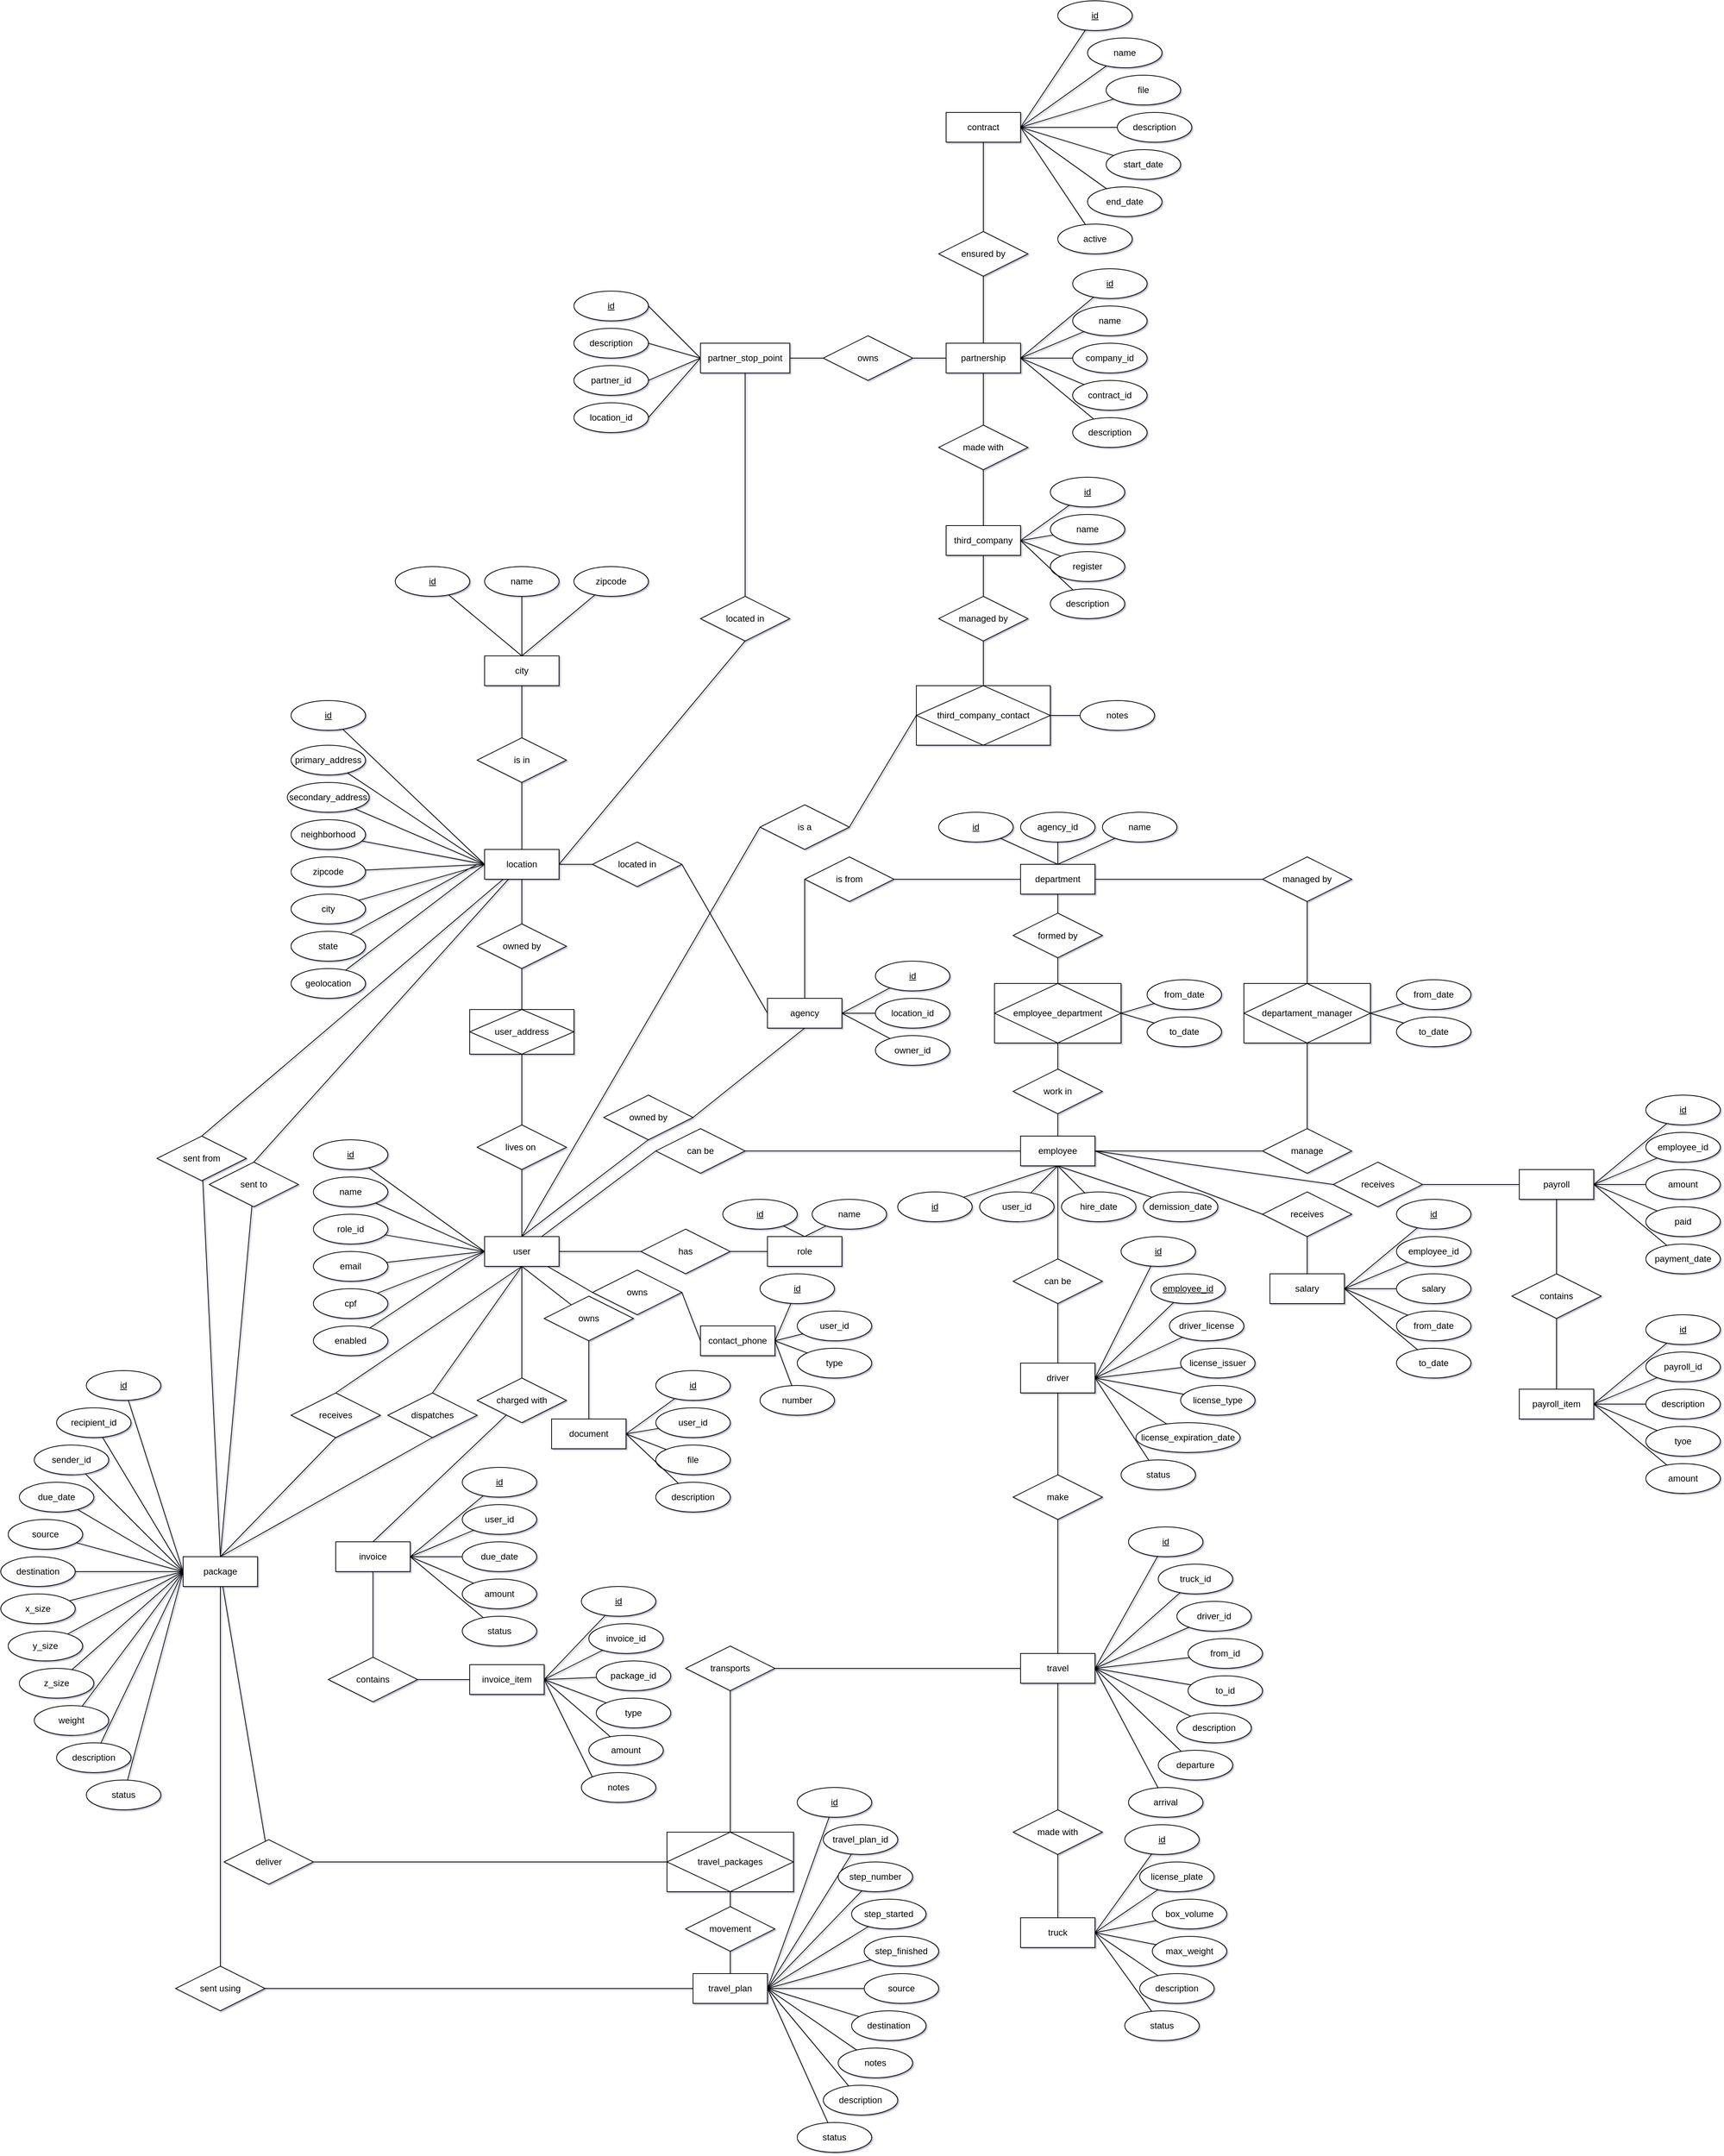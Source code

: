 <mxfile version="14.5.1" type="device"><diagram id="GOSZJ_92BdhBs1LC8w7W" name="MER"><mxGraphModel dx="1773" dy="2673" grid="1" gridSize="10" guides="1" tooltips="1" connect="1" arrows="1" fold="1" page="0" pageScale="1" pageWidth="827" pageHeight="1169" math="0" shadow="1"><root><mxCell id="0"/><mxCell id="1" parent="0"/><mxCell id="ZDEsVeJJbR_Qgv9sTkdr-181" style="edgeStyle=none;rounded=0;orthogonalLoop=1;jettySize=auto;html=1;exitX=1;exitY=0.5;exitDx=0;exitDy=0;entryX=0;entryY=0.5;entryDx=0;entryDy=0;endArrow=none;endFill=0;" parent="1" source="zMf5UePtPCH_oqRoIePN-3" target="zMf5UePtPCH_oqRoIePN-64" edge="1"><mxGeometry relative="1" as="geometry"/></mxCell><mxCell id="zMf5UePtPCH_oqRoIePN-3" value="owns" style="shape=rhombus;perimeter=rhombusPerimeter;whiteSpace=wrap;html=1;align=center;" parent="1" vertex="1"><mxGeometry x="465" y="-135" width="120" height="60" as="geometry"/></mxCell><mxCell id="zMf5UePtPCH_oqRoIePN-61" style="edgeStyle=none;rounded=0;orthogonalLoop=1;jettySize=auto;html=1;exitX=1;exitY=0.5;exitDx=0;exitDy=0;entryX=0;entryY=0.5;entryDx=0;entryDy=0;endArrow=none;endFill=0;" parent="1" source="zMf5UePtPCH_oqRoIePN-34" target="zMf5UePtPCH_oqRoIePN-53" edge="1"><mxGeometry relative="1" as="geometry"/></mxCell><mxCell id="zMf5UePtPCH_oqRoIePN-99" style="edgeStyle=none;rounded=0;orthogonalLoop=1;jettySize=auto;html=1;entryX=0.5;entryY=1;entryDx=0;entryDy=0;endArrow=none;endFill=0;" parent="1" source="zMf5UePtPCH_oqRoIePN-34" target="zMf5UePtPCH_oqRoIePN-80" edge="1"><mxGeometry relative="1" as="geometry"/></mxCell><mxCell id="zMf5UePtPCH_oqRoIePN-115" style="edgeStyle=none;rounded=0;orthogonalLoop=1;jettySize=auto;html=1;entryX=0;entryY=0.5;entryDx=0;entryDy=0;endArrow=none;endFill=0;" parent="1" source="zMf5UePtPCH_oqRoIePN-34" target="zMf5UePtPCH_oqRoIePN-114" edge="1"><mxGeometry relative="1" as="geometry"/></mxCell><mxCell id="ZDEsVeJJbR_Qgv9sTkdr-163" style="edgeStyle=none;rounded=0;orthogonalLoop=1;jettySize=auto;html=1;exitX=0.5;exitY=1;exitDx=0;exitDy=0;entryX=0.5;entryY=0;entryDx=0;entryDy=0;endArrow=none;endFill=0;" parent="1" source="zMf5UePtPCH_oqRoIePN-34" target="ZDEsVeJJbR_Qgv9sTkdr-162" edge="1"><mxGeometry relative="1" as="geometry"/></mxCell><mxCell id="ZDEsVeJJbR_Qgv9sTkdr-166" style="edgeStyle=none;rounded=0;orthogonalLoop=1;jettySize=auto;html=1;exitX=0.5;exitY=1;exitDx=0;exitDy=0;entryX=0.5;entryY=0;entryDx=0;entryDy=0;endArrow=none;endFill=0;" parent="1" source="zMf5UePtPCH_oqRoIePN-34" target="ZDEsVeJJbR_Qgv9sTkdr-165" edge="1"><mxGeometry relative="1" as="geometry"/></mxCell><mxCell id="ZDEsVeJJbR_Qgv9sTkdr-180" style="edgeStyle=none;rounded=0;orthogonalLoop=1;jettySize=auto;html=1;entryX=0;entryY=0.5;entryDx=0;entryDy=0;endArrow=none;endFill=0;" parent="1" source="zMf5UePtPCH_oqRoIePN-34" target="zMf5UePtPCH_oqRoIePN-3" edge="1"><mxGeometry relative="1" as="geometry"/></mxCell><mxCell id="ZDEsVeJJbR_Qgv9sTkdr-194" style="edgeStyle=none;rounded=0;orthogonalLoop=1;jettySize=auto;html=1;endArrow=none;endFill=0;" parent="1" source="zMf5UePtPCH_oqRoIePN-34" target="ZDEsVeJJbR_Qgv9sTkdr-193" edge="1"><mxGeometry relative="1" as="geometry"/></mxCell><mxCell id="zMf5UePtPCH_oqRoIePN-34" value="user" style="whiteSpace=wrap;html=1;align=center;" parent="1" vertex="1"><mxGeometry x="320" y="-180" width="100" height="40" as="geometry"/></mxCell><mxCell id="zMf5UePtPCH_oqRoIePN-47" style="edgeStyle=none;rounded=0;orthogonalLoop=1;jettySize=auto;html=1;entryX=0;entryY=0.5;entryDx=0;entryDy=0;endArrow=none;endFill=0;" parent="1" source="zMf5UePtPCH_oqRoIePN-35" target="zMf5UePtPCH_oqRoIePN-34" edge="1"><mxGeometry relative="1" as="geometry"/></mxCell><mxCell id="zMf5UePtPCH_oqRoIePN-35" value="id" style="ellipse;whiteSpace=wrap;html=1;align=center;fontStyle=4;" parent="1" vertex="1"><mxGeometry x="90" y="-310" width="100" height="40" as="geometry"/></mxCell><mxCell id="zMf5UePtPCH_oqRoIePN-48" style="edgeStyle=none;rounded=0;orthogonalLoop=1;jettySize=auto;html=1;entryX=0;entryY=0.5;entryDx=0;entryDy=0;endArrow=none;endFill=0;" parent="1" source="zMf5UePtPCH_oqRoIePN-41" target="zMf5UePtPCH_oqRoIePN-34" edge="1"><mxGeometry relative="1" as="geometry"/></mxCell><mxCell id="zMf5UePtPCH_oqRoIePN-41" value="name" style="ellipse;whiteSpace=wrap;html=1;align=center;" parent="1" vertex="1"><mxGeometry x="90" y="-260" width="100" height="40" as="geometry"/></mxCell><mxCell id="zMf5UePtPCH_oqRoIePN-49" style="edgeStyle=none;rounded=0;orthogonalLoop=1;jettySize=auto;html=1;entryX=0;entryY=0.5;entryDx=0;entryDy=0;endArrow=none;endFill=0;" parent="1" source="zMf5UePtPCH_oqRoIePN-42" target="zMf5UePtPCH_oqRoIePN-34" edge="1"><mxGeometry relative="1" as="geometry"/></mxCell><mxCell id="zMf5UePtPCH_oqRoIePN-42" value="role_id" style="ellipse;whiteSpace=wrap;html=1;align=center;" parent="1" vertex="1"><mxGeometry x="90" y="-210" width="100" height="40" as="geometry"/></mxCell><mxCell id="zMf5UePtPCH_oqRoIePN-50" style="edgeStyle=none;rounded=0;orthogonalLoop=1;jettySize=auto;html=1;entryX=0;entryY=0.5;entryDx=0;entryDy=0;endArrow=none;endFill=0;" parent="1" source="zMf5UePtPCH_oqRoIePN-43" target="zMf5UePtPCH_oqRoIePN-34" edge="1"><mxGeometry relative="1" as="geometry"/></mxCell><mxCell id="zMf5UePtPCH_oqRoIePN-43" value="email" style="ellipse;whiteSpace=wrap;html=1;align=center;" parent="1" vertex="1"><mxGeometry x="90" y="-160" width="100" height="40" as="geometry"/></mxCell><mxCell id="zMf5UePtPCH_oqRoIePN-52" style="edgeStyle=none;rounded=0;orthogonalLoop=1;jettySize=auto;html=1;entryX=0;entryY=0.5;entryDx=0;entryDy=0;endArrow=none;endFill=0;" parent="1" source="zMf5UePtPCH_oqRoIePN-44" target="zMf5UePtPCH_oqRoIePN-34" edge="1"><mxGeometry relative="1" as="geometry"/></mxCell><mxCell id="zMf5UePtPCH_oqRoIePN-44" value="enabled" style="ellipse;whiteSpace=wrap;html=1;align=center;" parent="1" vertex="1"><mxGeometry x="90" y="-60" width="100" height="40" as="geometry"/></mxCell><mxCell id="zMf5UePtPCH_oqRoIePN-51" style="edgeStyle=none;rounded=0;orthogonalLoop=1;jettySize=auto;html=1;entryX=0;entryY=0.5;entryDx=0;entryDy=0;endArrow=none;endFill=0;" parent="1" source="zMf5UePtPCH_oqRoIePN-45" target="zMf5UePtPCH_oqRoIePN-34" edge="1"><mxGeometry relative="1" as="geometry"/></mxCell><mxCell id="zMf5UePtPCH_oqRoIePN-45" value="cpf" style="ellipse;whiteSpace=wrap;html=1;align=center;" parent="1" vertex="1"><mxGeometry x="90" y="-110" width="100" height="40" as="geometry"/></mxCell><mxCell id="zMf5UePtPCH_oqRoIePN-53" value="has" style="shape=rhombus;perimeter=rhombusPerimeter;whiteSpace=wrap;html=1;align=center;" parent="1" vertex="1"><mxGeometry x="530" y="-190" width="120" height="60" as="geometry"/></mxCell><mxCell id="zMf5UePtPCH_oqRoIePN-182" style="edgeStyle=none;rounded=0;orthogonalLoop=1;jettySize=auto;html=1;entryX=1;entryY=0.5;entryDx=0;entryDy=0;endArrow=none;endFill=0;" parent="1" source="zMf5UePtPCH_oqRoIePN-54" target="zMf5UePtPCH_oqRoIePN-53" edge="1"><mxGeometry relative="1" as="geometry"/></mxCell><mxCell id="ZDEsVeJJbR_Qgv9sTkdr-2" style="edgeStyle=orthogonalEdgeStyle;rounded=0;orthogonalLoop=1;jettySize=auto;html=1;entryX=0.5;entryY=1;entryDx=0;entryDy=0;endArrow=none;endFill=0;" parent="1" source="zMf5UePtPCH_oqRoIePN-80" target="ZDEsVeJJbR_Qgv9sTkdr-1" edge="1"><mxGeometry relative="1" as="geometry"/></mxCell><mxCell id="zMf5UePtPCH_oqRoIePN-80" value="lives on&amp;nbsp;" style="shape=rhombus;perimeter=rhombusPerimeter;whiteSpace=wrap;html=1;align=center;" parent="1" vertex="1"><mxGeometry x="310" y="-330" width="120" height="60" as="geometry"/></mxCell><mxCell id="ZDEsVeJJbR_Qgv9sTkdr-5" style="edgeStyle=none;rounded=0;orthogonalLoop=1;jettySize=auto;html=1;entryX=0.5;entryY=0;entryDx=0;entryDy=0;endArrow=none;endFill=0;" parent="1" source="zMf5UePtPCH_oqRoIePN-81" target="ZDEsVeJJbR_Qgv9sTkdr-4" edge="1"><mxGeometry relative="1" as="geometry"/></mxCell><mxCell id="zMf5UePtPCH_oqRoIePN-81" value="location" style="whiteSpace=wrap;html=1;align=center;" parent="1" vertex="1"><mxGeometry x="320" y="-700" width="100" height="40" as="geometry"/></mxCell><mxCell id="zMf5UePtPCH_oqRoIePN-90" style="edgeStyle=none;rounded=0;orthogonalLoop=1;jettySize=auto;html=1;entryX=0;entryY=0.5;entryDx=0;entryDy=0;endArrow=none;endFill=0;" parent="1" source="zMf5UePtPCH_oqRoIePN-82" target="zMf5UePtPCH_oqRoIePN-81" edge="1"><mxGeometry relative="1" as="geometry"/></mxCell><mxCell id="zMf5UePtPCH_oqRoIePN-82" value="id" style="ellipse;whiteSpace=wrap;html=1;align=center;fontStyle=4;" parent="1" vertex="1"><mxGeometry x="60" y="-900" width="100" height="40" as="geometry"/></mxCell><mxCell id="zMf5UePtPCH_oqRoIePN-91" style="edgeStyle=none;rounded=0;orthogonalLoop=1;jettySize=auto;html=1;entryX=0;entryY=0.5;entryDx=0;entryDy=0;endArrow=none;endFill=0;" parent="1" source="zMf5UePtPCH_oqRoIePN-83" target="zMf5UePtPCH_oqRoIePN-81" edge="1"><mxGeometry relative="1" as="geometry"/></mxCell><mxCell id="zMf5UePtPCH_oqRoIePN-83" value="primary_address" style="ellipse;whiteSpace=wrap;html=1;align=center;" parent="1" vertex="1"><mxGeometry x="60" y="-840" width="100" height="40" as="geometry"/></mxCell><mxCell id="zMf5UePtPCH_oqRoIePN-97" style="edgeStyle=none;rounded=0;orthogonalLoop=1;jettySize=auto;html=1;endArrow=none;endFill=0;" parent="1" source="zMf5UePtPCH_oqRoIePN-84" edge="1"><mxGeometry relative="1" as="geometry"><mxPoint x="310" y="-680" as="targetPoint"/></mxGeometry></mxCell><mxCell id="zMf5UePtPCH_oqRoIePN-84" value="state" style="ellipse;whiteSpace=wrap;html=1;align=center;" parent="1" vertex="1"><mxGeometry x="60" y="-590" width="100" height="40" as="geometry"/></mxCell><mxCell id="zMf5UePtPCH_oqRoIePN-92" style="edgeStyle=none;rounded=0;orthogonalLoop=1;jettySize=auto;html=1;entryX=0;entryY=0.5;entryDx=0;entryDy=0;endArrow=none;endFill=0;" parent="1" source="zMf5UePtPCH_oqRoIePN-85" target="zMf5UePtPCH_oqRoIePN-81" edge="1"><mxGeometry relative="1" as="geometry"/></mxCell><mxCell id="zMf5UePtPCH_oqRoIePN-85" value="secondary_address" style="ellipse;whiteSpace=wrap;html=1;align=center;" parent="1" vertex="1"><mxGeometry x="55" y="-790" width="110" height="40" as="geometry"/></mxCell><mxCell id="zMf5UePtPCH_oqRoIePN-93" style="edgeStyle=none;rounded=0;orthogonalLoop=1;jettySize=auto;html=1;entryX=0;entryY=0.5;entryDx=0;entryDy=0;endArrow=none;endFill=0;" parent="1" source="zMf5UePtPCH_oqRoIePN-86" target="zMf5UePtPCH_oqRoIePN-81" edge="1"><mxGeometry relative="1" as="geometry"/></mxCell><mxCell id="zMf5UePtPCH_oqRoIePN-86" value="neighborhood" style="ellipse;whiteSpace=wrap;html=1;align=center;" parent="1" vertex="1"><mxGeometry x="60" y="-740" width="100" height="40" as="geometry"/></mxCell><mxCell id="zMf5UePtPCH_oqRoIePN-94" style="edgeStyle=none;rounded=0;orthogonalLoop=1;jettySize=auto;html=1;entryX=0;entryY=0.5;entryDx=0;entryDy=0;endArrow=none;endFill=0;" parent="1" source="zMf5UePtPCH_oqRoIePN-87" target="zMf5UePtPCH_oqRoIePN-81" edge="1"><mxGeometry relative="1" as="geometry"/></mxCell><mxCell id="zMf5UePtPCH_oqRoIePN-87" value="zipcode" style="ellipse;whiteSpace=wrap;html=1;align=center;" parent="1" vertex="1"><mxGeometry x="60" y="-690" width="100" height="40" as="geometry"/></mxCell><mxCell id="zMf5UePtPCH_oqRoIePN-96" style="edgeStyle=none;rounded=0;orthogonalLoop=1;jettySize=auto;html=1;entryX=0;entryY=0.5;entryDx=0;entryDy=0;endArrow=none;endFill=0;" parent="1" source="zMf5UePtPCH_oqRoIePN-88" target="zMf5UePtPCH_oqRoIePN-81" edge="1"><mxGeometry relative="1" as="geometry"/></mxCell><mxCell id="zMf5UePtPCH_oqRoIePN-88" value="city" style="ellipse;whiteSpace=wrap;html=1;align=center;" parent="1" vertex="1"><mxGeometry x="60" y="-640" width="100" height="40" as="geometry"/></mxCell><mxCell id="zMf5UePtPCH_oqRoIePN-98" style="edgeStyle=none;rounded=0;orthogonalLoop=1;jettySize=auto;html=1;entryX=0;entryY=0.5;entryDx=0;entryDy=0;endArrow=none;endFill=0;" parent="1" source="zMf5UePtPCH_oqRoIePN-89" target="zMf5UePtPCH_oqRoIePN-81" edge="1"><mxGeometry relative="1" as="geometry"/></mxCell><mxCell id="zMf5UePtPCH_oqRoIePN-89" value="geolocation" style="ellipse;whiteSpace=wrap;html=1;align=center;" parent="1" vertex="1"><mxGeometry x="60" y="-540" width="100" height="40" as="geometry"/></mxCell><mxCell id="zMf5UePtPCH_oqRoIePN-101" value="city" style="whiteSpace=wrap;html=1;align=center;" parent="1" vertex="1"><mxGeometry x="320" y="-960" width="100" height="40" as="geometry"/></mxCell><mxCell id="zMf5UePtPCH_oqRoIePN-105" style="edgeStyle=none;rounded=0;orthogonalLoop=1;jettySize=auto;html=1;entryX=0.5;entryY=0;entryDx=0;entryDy=0;endArrow=none;endFill=0;" parent="1" source="zMf5UePtPCH_oqRoIePN-102" target="zMf5UePtPCH_oqRoIePN-101" edge="1"><mxGeometry relative="1" as="geometry"/></mxCell><mxCell id="zMf5UePtPCH_oqRoIePN-102" value="id" style="ellipse;whiteSpace=wrap;html=1;align=center;fontStyle=4;" parent="1" vertex="1"><mxGeometry x="200" y="-1080" width="100" height="40" as="geometry"/></mxCell><mxCell id="zMf5UePtPCH_oqRoIePN-108" style="edgeStyle=none;rounded=0;orthogonalLoop=1;jettySize=auto;html=1;entryX=0.5;entryY=0;entryDx=0;entryDy=0;endArrow=none;endFill=0;" parent="1" source="zMf5UePtPCH_oqRoIePN-103" target="zMf5UePtPCH_oqRoIePN-101" edge="1"><mxGeometry relative="1" as="geometry"/></mxCell><mxCell id="zMf5UePtPCH_oqRoIePN-103" value="name" style="ellipse;whiteSpace=wrap;html=1;align=center;" parent="1" vertex="1"><mxGeometry x="320" y="-1080" width="100" height="40" as="geometry"/></mxCell><mxCell id="zMf5UePtPCH_oqRoIePN-109" style="edgeStyle=none;rounded=0;orthogonalLoop=1;jettySize=auto;html=1;entryX=0.5;entryY=0;entryDx=0;entryDy=0;endArrow=none;endFill=0;" parent="1" source="zMf5UePtPCH_oqRoIePN-104" target="zMf5UePtPCH_oqRoIePN-101" edge="1"><mxGeometry relative="1" as="geometry"/></mxCell><mxCell id="zMf5UePtPCH_oqRoIePN-104" value="zipcode" style="ellipse;whiteSpace=wrap;html=1;align=center;" parent="1" vertex="1"><mxGeometry x="440" y="-1080" width="100" height="40" as="geometry"/></mxCell><mxCell id="zMf5UePtPCH_oqRoIePN-111" style="edgeStyle=none;rounded=0;orthogonalLoop=1;jettySize=auto;html=1;entryX=0.5;entryY=1;entryDx=0;entryDy=0;endArrow=none;endFill=0;" parent="1" source="zMf5UePtPCH_oqRoIePN-110" target="zMf5UePtPCH_oqRoIePN-101" edge="1"><mxGeometry relative="1" as="geometry"/></mxCell><mxCell id="zMf5UePtPCH_oqRoIePN-112" style="edgeStyle=none;rounded=0;orthogonalLoop=1;jettySize=auto;html=1;entryX=0.5;entryY=0;entryDx=0;entryDy=0;endArrow=none;endFill=0;" parent="1" source="zMf5UePtPCH_oqRoIePN-110" target="zMf5UePtPCH_oqRoIePN-81" edge="1"><mxGeometry relative="1" as="geometry"/></mxCell><mxCell id="zMf5UePtPCH_oqRoIePN-110" value="is in" style="shape=rhombus;perimeter=rhombusPerimeter;whiteSpace=wrap;html=1;align=center;" parent="1" vertex="1"><mxGeometry x="310" y="-850" width="120" height="60" as="geometry"/></mxCell><mxCell id="zMf5UePtPCH_oqRoIePN-174" style="edgeStyle=none;rounded=0;orthogonalLoop=1;jettySize=auto;html=1;entryX=0;entryY=0.5;entryDx=0;entryDy=0;endArrow=none;endFill=0;" parent="1" source="zMf5UePtPCH_oqRoIePN-114" target="zMf5UePtPCH_oqRoIePN-116" edge="1"><mxGeometry relative="1" as="geometry"/></mxCell><mxCell id="zMf5UePtPCH_oqRoIePN-114" value="can be" style="shape=rhombus;perimeter=rhombusPerimeter;whiteSpace=wrap;html=1;align=center;" parent="1" vertex="1"><mxGeometry x="550" y="-325" width="120" height="60" as="geometry"/></mxCell><mxCell id="zMf5UePtPCH_oqRoIePN-139" style="edgeStyle=none;rounded=0;orthogonalLoop=1;jettySize=auto;html=1;endArrow=none;endFill=0;" parent="1" source="zMf5UePtPCH_oqRoIePN-116" target="zMf5UePtPCH_oqRoIePN-138" edge="1"><mxGeometry relative="1" as="geometry"/></mxCell><mxCell id="zMf5UePtPCH_oqRoIePN-200" style="edgeStyle=none;rounded=0;orthogonalLoop=1;jettySize=auto;html=1;endArrow=none;endFill=0;entryX=0;entryY=0.5;entryDx=0;entryDy=0;" parent="1" source="zMf5UePtPCH_oqRoIePN-116" target="zMf5UePtPCH_oqRoIePN-196" edge="1"><mxGeometry relative="1" as="geometry"/></mxCell><mxCell id="zMf5UePtPCH_oqRoIePN-205" style="edgeStyle=none;rounded=0;orthogonalLoop=1;jettySize=auto;html=1;exitX=1;exitY=0.5;exitDx=0;exitDy=0;entryX=0;entryY=0.5;entryDx=0;entryDy=0;endArrow=none;endFill=0;" parent="1" source="zMf5UePtPCH_oqRoIePN-116" target="zMf5UePtPCH_oqRoIePN-204" edge="1"><mxGeometry relative="1" as="geometry"/></mxCell><mxCell id="zMf5UePtPCH_oqRoIePN-129" style="edgeStyle=none;rounded=0;orthogonalLoop=1;jettySize=auto;html=1;entryX=1;entryY=0.5;entryDx=0;entryDy=0;endArrow=none;endFill=0;" parent="1" source="zMf5UePtPCH_oqRoIePN-130" target="zMf5UePtPCH_oqRoIePN-137" edge="1"><mxGeometry relative="1" as="geometry"><mxPoint x="1330" y="-680.0" as="targetPoint"/></mxGeometry></mxCell><mxCell id="zMf5UePtPCH_oqRoIePN-130" value="to_date" style="ellipse;whiteSpace=wrap;html=1;align=center;" parent="1" vertex="1"><mxGeometry x="1210" y="-475" width="100" height="40" as="geometry"/></mxCell><mxCell id="zMf5UePtPCH_oqRoIePN-133" style="edgeStyle=none;rounded=0;orthogonalLoop=1;jettySize=auto;html=1;entryX=1;entryY=0.5;entryDx=0;entryDy=0;endArrow=none;endFill=0;" parent="1" source="zMf5UePtPCH_oqRoIePN-134" target="zMf5UePtPCH_oqRoIePN-137" edge="1"><mxGeometry relative="1" as="geometry"><mxPoint x="1330" y="-680.0" as="targetPoint"/></mxGeometry></mxCell><mxCell id="zMf5UePtPCH_oqRoIePN-134" value="from_date" style="ellipse;whiteSpace=wrap;html=1;align=center;" parent="1" vertex="1"><mxGeometry x="1210" y="-525" width="100" height="40" as="geometry"/></mxCell><mxCell id="zMf5UePtPCH_oqRoIePN-137" value="employee_department" style="shape=associativeEntity;whiteSpace=wrap;html=1;align=center;" parent="1" vertex="1"><mxGeometry x="1005" y="-520" width="170" height="80" as="geometry"/></mxCell><mxCell id="zMf5UePtPCH_oqRoIePN-140" style="edgeStyle=none;rounded=0;orthogonalLoop=1;jettySize=auto;html=1;entryX=0.5;entryY=1;entryDx=0;entryDy=0;endArrow=none;endFill=0;exitX=0.5;exitY=0;exitDx=0;exitDy=0;" parent="1" source="zMf5UePtPCH_oqRoIePN-138" target="zMf5UePtPCH_oqRoIePN-137" edge="1"><mxGeometry relative="1" as="geometry"/></mxCell><mxCell id="zMf5UePtPCH_oqRoIePN-138" value="work in" style="shape=rhombus;perimeter=rhombusPerimeter;whiteSpace=wrap;html=1;align=center;" parent="1" vertex="1"><mxGeometry x="1030" y="-405" width="120" height="60" as="geometry"/></mxCell><mxCell id="zMf5UePtPCH_oqRoIePN-155" style="edgeStyle=none;rounded=0;orthogonalLoop=1;jettySize=auto;html=1;entryX=0.5;entryY=0;entryDx=0;entryDy=0;endArrow=none;endFill=0;" parent="1" source="zMf5UePtPCH_oqRoIePN-144" target="zMf5UePtPCH_oqRoIePN-154" edge="1"><mxGeometry relative="1" as="geometry"/></mxCell><mxCell id="zMf5UePtPCH_oqRoIePN-159" style="edgeStyle=none;rounded=0;orthogonalLoop=1;jettySize=auto;html=1;entryX=1;entryY=0.5;entryDx=0;entryDy=0;endArrow=none;endFill=0;" parent="1" source="zMf5UePtPCH_oqRoIePN-144" target="zMf5UePtPCH_oqRoIePN-158" edge="1"><mxGeometry relative="1" as="geometry"/></mxCell><mxCell id="zMf5UePtPCH_oqRoIePN-201" style="edgeStyle=none;rounded=0;orthogonalLoop=1;jettySize=auto;html=1;entryX=0;entryY=0.5;entryDx=0;entryDy=0;endArrow=none;endFill=0;" parent="1" source="zMf5UePtPCH_oqRoIePN-144" target="zMf5UePtPCH_oqRoIePN-199" edge="1"><mxGeometry relative="1" as="geometry"/></mxCell><mxCell id="zMf5UePtPCH_oqRoIePN-144" value="department" style="whiteSpace=wrap;html=1;align=center;" parent="1" vertex="1"><mxGeometry x="1040" y="-680" width="100" height="40" as="geometry"/></mxCell><mxCell id="zMf5UePtPCH_oqRoIePN-190" style="edgeStyle=none;rounded=0;orthogonalLoop=1;jettySize=auto;html=1;entryX=0.5;entryY=0;entryDx=0;entryDy=0;endArrow=none;endFill=0;" parent="1" source="zMf5UePtPCH_oqRoIePN-146" target="zMf5UePtPCH_oqRoIePN-144" edge="1"><mxGeometry relative="1" as="geometry"/></mxCell><mxCell id="zMf5UePtPCH_oqRoIePN-146" value="name" style="ellipse;whiteSpace=wrap;html=1;align=center;" parent="1" vertex="1"><mxGeometry x="1150" y="-750" width="100" height="40" as="geometry"/></mxCell><mxCell id="zMf5UePtPCH_oqRoIePN-188" style="edgeStyle=none;rounded=0;orthogonalLoop=1;jettySize=auto;html=1;entryX=0.5;entryY=0;entryDx=0;entryDy=0;endArrow=none;endFill=0;" parent="1" source="zMf5UePtPCH_oqRoIePN-148" target="zMf5UePtPCH_oqRoIePN-144" edge="1"><mxGeometry relative="1" as="geometry"/></mxCell><mxCell id="zMf5UePtPCH_oqRoIePN-148" value="id" style="ellipse;whiteSpace=wrap;html=1;align=center;fontStyle=4;" parent="1" vertex="1"><mxGeometry x="930" y="-750" width="100" height="40" as="geometry"/></mxCell><mxCell id="zMf5UePtPCH_oqRoIePN-189" style="edgeStyle=none;rounded=0;orthogonalLoop=1;jettySize=auto;html=1;entryX=0.5;entryY=0;entryDx=0;entryDy=0;endArrow=none;endFill=0;" parent="1" source="zMf5UePtPCH_oqRoIePN-150" target="zMf5UePtPCH_oqRoIePN-144" edge="1"><mxGeometry relative="1" as="geometry"/></mxCell><mxCell id="zMf5UePtPCH_oqRoIePN-150" value="agency_id" style="ellipse;whiteSpace=wrap;html=1;align=center;" parent="1" vertex="1"><mxGeometry x="1040" y="-750" width="100" height="40" as="geometry"/></mxCell><mxCell id="zMf5UePtPCH_oqRoIePN-156" style="edgeStyle=none;rounded=0;orthogonalLoop=1;jettySize=auto;html=1;entryX=0.5;entryY=0;entryDx=0;entryDy=0;endArrow=none;endFill=0;" parent="1" source="zMf5UePtPCH_oqRoIePN-154" target="zMf5UePtPCH_oqRoIePN-137" edge="1"><mxGeometry relative="1" as="geometry"/></mxCell><mxCell id="zMf5UePtPCH_oqRoIePN-154" value="formed by" style="shape=rhombus;perimeter=rhombusPerimeter;whiteSpace=wrap;html=1;align=center;" parent="1" vertex="1"><mxGeometry x="1030" y="-614.5" width="120" height="60" as="geometry"/></mxCell><mxCell id="zMf5UePtPCH_oqRoIePN-157" style="edgeStyle=none;rounded=0;orthogonalLoop=1;jettySize=auto;html=1;exitX=0.5;exitY=1;exitDx=0;exitDy=0;endArrow=none;endFill=0;" parent="1" source="zMf5UePtPCH_oqRoIePN-144" target="zMf5UePtPCH_oqRoIePN-144" edge="1"><mxGeometry relative="1" as="geometry"/></mxCell><mxCell id="zMf5UePtPCH_oqRoIePN-170" style="edgeStyle=none;rounded=0;orthogonalLoop=1;jettySize=auto;html=1;entryX=0.5;entryY=0;entryDx=0;entryDy=0;endArrow=none;endFill=0;exitX=0;exitY=0.5;exitDx=0;exitDy=0;" parent="1" source="zMf5UePtPCH_oqRoIePN-158" target="zMf5UePtPCH_oqRoIePN-162" edge="1"><mxGeometry relative="1" as="geometry"/></mxCell><mxCell id="zMf5UePtPCH_oqRoIePN-158" value="is from" style="shape=rhombus;perimeter=rhombusPerimeter;whiteSpace=wrap;html=1;align=center;" parent="1" vertex="1"><mxGeometry x="750" y="-690" width="120" height="60" as="geometry"/></mxCell><mxCell id="zMf5UePtPCH_oqRoIePN-179" style="edgeStyle=none;rounded=0;orthogonalLoop=1;jettySize=auto;html=1;entryX=1;entryY=0.5;entryDx=0;entryDy=0;endArrow=none;endFill=0;exitX=0.5;exitY=1;exitDx=0;exitDy=0;" parent="1" source="zMf5UePtPCH_oqRoIePN-162" target="zMf5UePtPCH_oqRoIePN-177" edge="1"><mxGeometry relative="1" as="geometry"/></mxCell><mxCell id="ObeRk4eBybVtq47HEqKG-88" style="edgeStyle=none;rounded=0;orthogonalLoop=1;jettySize=auto;html=1;endArrow=none;endFill=0;" parent="1" source="zMf5UePtPCH_oqRoIePN-171" target="zMf5UePtPCH_oqRoIePN-81" edge="1"><mxGeometry relative="1" as="geometry"/></mxCell><mxCell id="ObeRk4eBybVtq47HEqKG-89" style="edgeStyle=none;rounded=0;orthogonalLoop=1;jettySize=auto;html=1;exitX=1;exitY=0.5;exitDx=0;exitDy=0;entryX=0;entryY=0.5;entryDx=0;entryDy=0;endArrow=none;endFill=0;" parent="1" source="zMf5UePtPCH_oqRoIePN-171" target="zMf5UePtPCH_oqRoIePN-162" edge="1"><mxGeometry relative="1" as="geometry"/></mxCell><mxCell id="zMf5UePtPCH_oqRoIePN-171" value="located in" style="shape=rhombus;perimeter=rhombusPerimeter;whiteSpace=wrap;html=1;align=center;" parent="1" vertex="1"><mxGeometry x="465" y="-710" width="120" height="60" as="geometry"/></mxCell><mxCell id="zMf5UePtPCH_oqRoIePN-180" style="edgeStyle=none;rounded=0;orthogonalLoop=1;jettySize=auto;html=1;entryX=0.5;entryY=0;entryDx=0;entryDy=0;endArrow=none;endFill=0;exitX=0.5;exitY=1;exitDx=0;exitDy=0;" parent="1" source="zMf5UePtPCH_oqRoIePN-177" target="zMf5UePtPCH_oqRoIePN-34" edge="1"><mxGeometry relative="1" as="geometry"/></mxCell><mxCell id="zMf5UePtPCH_oqRoIePN-177" value="owned by" style="shape=rhombus;perimeter=rhombusPerimeter;whiteSpace=wrap;html=1;align=center;" parent="1" vertex="1"><mxGeometry x="480" y="-370" width="120" height="60" as="geometry"/></mxCell><mxCell id="zMf5UePtPCH_oqRoIePN-183" style="edgeStyle=none;rounded=0;orthogonalLoop=1;jettySize=auto;html=1;entryX=1;entryY=0.5;entryDx=0;entryDy=0;endArrow=none;endFill=0;" parent="1" source="zMf5UePtPCH_oqRoIePN-184" target="zMf5UePtPCH_oqRoIePN-187" edge="1"><mxGeometry relative="1" as="geometry"><mxPoint x="1665" y="-680.0" as="targetPoint"/></mxGeometry></mxCell><mxCell id="zMf5UePtPCH_oqRoIePN-184" value="to_date" style="ellipse;whiteSpace=wrap;html=1;align=center;" parent="1" vertex="1"><mxGeometry x="1545" y="-475" width="100" height="40" as="geometry"/></mxCell><mxCell id="zMf5UePtPCH_oqRoIePN-185" style="edgeStyle=none;rounded=0;orthogonalLoop=1;jettySize=auto;html=1;entryX=1;entryY=0.5;entryDx=0;entryDy=0;endArrow=none;endFill=0;" parent="1" source="zMf5UePtPCH_oqRoIePN-186" target="zMf5UePtPCH_oqRoIePN-187" edge="1"><mxGeometry relative="1" as="geometry"><mxPoint x="1665" y="-680.0" as="targetPoint"/></mxGeometry></mxCell><mxCell id="zMf5UePtPCH_oqRoIePN-186" value="from_date" style="ellipse;whiteSpace=wrap;html=1;align=center;" parent="1" vertex="1"><mxGeometry x="1545" y="-525" width="100" height="40" as="geometry"/></mxCell><mxCell id="zMf5UePtPCH_oqRoIePN-187" value="departament_manager" style="shape=associativeEntity;whiteSpace=wrap;html=1;align=center;" parent="1" vertex="1"><mxGeometry x="1340" y="-520" width="170" height="80" as="geometry"/></mxCell><mxCell id="zMf5UePtPCH_oqRoIePN-198" style="edgeStyle=none;rounded=0;orthogonalLoop=1;jettySize=auto;html=1;entryX=0.5;entryY=1;entryDx=0;entryDy=0;endArrow=none;endFill=0;" parent="1" source="zMf5UePtPCH_oqRoIePN-196" target="zMf5UePtPCH_oqRoIePN-187" edge="1"><mxGeometry relative="1" as="geometry"/></mxCell><mxCell id="zMf5UePtPCH_oqRoIePN-196" value="manage" style="shape=rhombus;perimeter=rhombusPerimeter;whiteSpace=wrap;html=1;align=center;" parent="1" vertex="1"><mxGeometry x="1365" y="-325" width="120" height="60" as="geometry"/></mxCell><mxCell id="zMf5UePtPCH_oqRoIePN-202" style="edgeStyle=none;rounded=0;orthogonalLoop=1;jettySize=auto;html=1;exitX=0.5;exitY=1;exitDx=0;exitDy=0;entryX=0.5;entryY=0;entryDx=0;entryDy=0;endArrow=none;endFill=0;" parent="1" source="zMf5UePtPCH_oqRoIePN-199" target="zMf5UePtPCH_oqRoIePN-187" edge="1"><mxGeometry relative="1" as="geometry"/></mxCell><mxCell id="zMf5UePtPCH_oqRoIePN-199" value="managed by" style="shape=rhombus;perimeter=rhombusPerimeter;whiteSpace=wrap;html=1;align=center;" parent="1" vertex="1"><mxGeometry x="1365" y="-690" width="120" height="60" as="geometry"/></mxCell><mxCell id="ZDEsVeJJbR_Qgv9sTkdr-189" style="edgeStyle=none;rounded=0;orthogonalLoop=1;jettySize=auto;html=1;entryX=1;entryY=0.5;entryDx=0;entryDy=0;endArrow=none;endFill=0;exitX=0;exitY=0.5;exitDx=0;exitDy=0;" parent="1" source="zMf5UePtPCH_oqRoIePN-221" target="zMf5UePtPCH_oqRoIePN-225" edge="1"><mxGeometry relative="1" as="geometry"><mxPoint x="320" y="830" as="sourcePoint"/></mxGeometry></mxCell><mxCell id="ZDEsVeJJbR_Qgv9sTkdr-74" style="edgeStyle=none;rounded=0;orthogonalLoop=1;jettySize=auto;html=1;entryX=0.5;entryY=1;entryDx=0;entryDy=0;endArrow=none;endFill=0;exitX=0.5;exitY=0;exitDx=0;exitDy=0;" parent="1" source="zMf5UePtPCH_oqRoIePN-225" target="zMf5UePtPCH_oqRoIePN-4" edge="1"><mxGeometry relative="1" as="geometry"/></mxCell><mxCell id="zMf5UePtPCH_oqRoIePN-225" value="sent using" style="shape=rhombus;perimeter=rhombusPerimeter;whiteSpace=wrap;html=1;align=center;" parent="1" vertex="1"><mxGeometry x="-95" y="800" width="120" height="60" as="geometry"/></mxCell><mxCell id="zMf5UePtPCH_oqRoIePN-287" value="" style="group" parent="1" vertex="1" connectable="0"><mxGeometry x="1040" y="610" width="277" height="290" as="geometry"/></mxCell><mxCell id="zMf5UePtPCH_oqRoIePN-252" value="truck" style="whiteSpace=wrap;html=1;align=center;" parent="zMf5UePtPCH_oqRoIePN-287" vertex="1"><mxGeometry y="125" width="100" height="40" as="geometry"/></mxCell><mxCell id="zMf5UePtPCH_oqRoIePN-267" style="edgeStyle=none;rounded=0;orthogonalLoop=1;jettySize=auto;html=1;entryX=1;entryY=0.5;entryDx=0;entryDy=0;endArrow=none;endFill=0;" parent="zMf5UePtPCH_oqRoIePN-287" source="zMf5UePtPCH_oqRoIePN-260" target="zMf5UePtPCH_oqRoIePN-252" edge="1"><mxGeometry relative="1" as="geometry"/></mxCell><mxCell id="zMf5UePtPCH_oqRoIePN-260" value="id" style="ellipse;whiteSpace=wrap;html=1;align=center;fontStyle=4;" parent="zMf5UePtPCH_oqRoIePN-287" vertex="1"><mxGeometry x="140" width="100" height="40" as="geometry"/></mxCell><mxCell id="zMf5UePtPCH_oqRoIePN-268" style="edgeStyle=none;rounded=0;orthogonalLoop=1;jettySize=auto;html=1;entryX=1;entryY=0.5;entryDx=0;entryDy=0;endArrow=none;endFill=0;" parent="zMf5UePtPCH_oqRoIePN-287" source="zMf5UePtPCH_oqRoIePN-261" target="zMf5UePtPCH_oqRoIePN-252" edge="1"><mxGeometry relative="1" as="geometry"/></mxCell><mxCell id="zMf5UePtPCH_oqRoIePN-261" value="license_plate" style="ellipse;whiteSpace=wrap;html=1;align=center;" parent="zMf5UePtPCH_oqRoIePN-287" vertex="1"><mxGeometry x="160" y="50" width="100" height="40" as="geometry"/></mxCell><mxCell id="zMf5UePtPCH_oqRoIePN-269" style="edgeStyle=none;rounded=0;orthogonalLoop=1;jettySize=auto;html=1;entryX=1;entryY=0.5;entryDx=0;entryDy=0;endArrow=none;endFill=0;" parent="zMf5UePtPCH_oqRoIePN-287" source="zMf5UePtPCH_oqRoIePN-262" target="zMf5UePtPCH_oqRoIePN-252" edge="1"><mxGeometry relative="1" as="geometry"/></mxCell><mxCell id="zMf5UePtPCH_oqRoIePN-262" value="box_volume" style="ellipse;whiteSpace=wrap;html=1;align=center;" parent="zMf5UePtPCH_oqRoIePN-287" vertex="1"><mxGeometry x="177" y="100" width="100" height="40" as="geometry"/></mxCell><mxCell id="zMf5UePtPCH_oqRoIePN-270" style="edgeStyle=none;rounded=0;orthogonalLoop=1;jettySize=auto;html=1;entryX=1;entryY=0.5;entryDx=0;entryDy=0;endArrow=none;endFill=0;" parent="zMf5UePtPCH_oqRoIePN-287" source="zMf5UePtPCH_oqRoIePN-263" target="zMf5UePtPCH_oqRoIePN-252" edge="1"><mxGeometry relative="1" as="geometry"/></mxCell><mxCell id="zMf5UePtPCH_oqRoIePN-263" value="max_weight" style="ellipse;whiteSpace=wrap;html=1;align=center;" parent="zMf5UePtPCH_oqRoIePN-287" vertex="1"><mxGeometry x="177" y="150" width="100" height="40" as="geometry"/></mxCell><mxCell id="zMf5UePtPCH_oqRoIePN-271" style="edgeStyle=none;rounded=0;orthogonalLoop=1;jettySize=auto;html=1;entryX=1;entryY=0.5;entryDx=0;entryDy=0;endArrow=none;endFill=0;" parent="zMf5UePtPCH_oqRoIePN-287" source="zMf5UePtPCH_oqRoIePN-264" target="zMf5UePtPCH_oqRoIePN-252" edge="1"><mxGeometry relative="1" as="geometry"/></mxCell><mxCell id="zMf5UePtPCH_oqRoIePN-264" value="description" style="ellipse;whiteSpace=wrap;html=1;align=center;" parent="zMf5UePtPCH_oqRoIePN-287" vertex="1"><mxGeometry x="160" y="200" width="100" height="40" as="geometry"/></mxCell><mxCell id="zMf5UePtPCH_oqRoIePN-272" style="edgeStyle=none;rounded=0;orthogonalLoop=1;jettySize=auto;html=1;entryX=1;entryY=0.5;entryDx=0;entryDy=0;endArrow=none;endFill=0;" parent="zMf5UePtPCH_oqRoIePN-287" source="zMf5UePtPCH_oqRoIePN-265" target="zMf5UePtPCH_oqRoIePN-252" edge="1"><mxGeometry relative="1" as="geometry"/></mxCell><mxCell id="zMf5UePtPCH_oqRoIePN-265" value="status" style="ellipse;whiteSpace=wrap;html=1;align=center;" parent="zMf5UePtPCH_oqRoIePN-287" vertex="1"><mxGeometry x="140" y="250" width="100" height="40" as="geometry"/></mxCell><mxCell id="zMf5UePtPCH_oqRoIePN-288" value="" style="group" parent="1" vertex="1" connectable="0"><mxGeometry x="600" y="360" width="330" height="490" as="geometry"/></mxCell><mxCell id="zMf5UePtPCH_oqRoIePN-221" value="travel_plan" style="whiteSpace=wrap;html=1;align=center;" parent="zMf5UePtPCH_oqRoIePN-288" vertex="1"><mxGeometry y="450" width="100" height="40" as="geometry"/></mxCell><mxCell id="zMf5UePtPCH_oqRoIePN-241" style="edgeStyle=none;rounded=0;orthogonalLoop=1;jettySize=auto;html=1;entryX=1;entryY=0.5;entryDx=0;entryDy=0;endArrow=none;endFill=0;" parent="zMf5UePtPCH_oqRoIePN-288" source="zMf5UePtPCH_oqRoIePN-231" target="zMf5UePtPCH_oqRoIePN-221" edge="1"><mxGeometry relative="1" as="geometry"/></mxCell><mxCell id="zMf5UePtPCH_oqRoIePN-231" value="id" style="ellipse;whiteSpace=wrap;html=1;align=center;fontStyle=4;" parent="zMf5UePtPCH_oqRoIePN-288" vertex="1"><mxGeometry x="140" y="200" width="100" height="40" as="geometry"/></mxCell><mxCell id="zMf5UePtPCH_oqRoIePN-243" style="edgeStyle=none;rounded=0;orthogonalLoop=1;jettySize=auto;html=1;entryX=1;entryY=0.5;entryDx=0;entryDy=0;endArrow=none;endFill=0;" parent="zMf5UePtPCH_oqRoIePN-288" source="zMf5UePtPCH_oqRoIePN-232" target="zMf5UePtPCH_oqRoIePN-221" edge="1"><mxGeometry relative="1" as="geometry"/></mxCell><mxCell id="zMf5UePtPCH_oqRoIePN-232" value="travel_plan_id" style="ellipse;whiteSpace=wrap;html=1;align=center;" parent="zMf5UePtPCH_oqRoIePN-288" vertex="1"><mxGeometry x="175" y="250" width="100" height="40" as="geometry"/></mxCell><mxCell id="zMf5UePtPCH_oqRoIePN-244" style="edgeStyle=none;rounded=0;orthogonalLoop=1;jettySize=auto;html=1;entryX=1;entryY=0.5;entryDx=0;entryDy=0;endArrow=none;endFill=0;" parent="zMf5UePtPCH_oqRoIePN-288" source="zMf5UePtPCH_oqRoIePN-233" target="zMf5UePtPCH_oqRoIePN-221" edge="1"><mxGeometry relative="1" as="geometry"/></mxCell><mxCell id="zMf5UePtPCH_oqRoIePN-233" value="step_number" style="ellipse;whiteSpace=wrap;html=1;align=center;" parent="zMf5UePtPCH_oqRoIePN-288" vertex="1"><mxGeometry x="195" y="300" width="100" height="40" as="geometry"/></mxCell><mxCell id="zMf5UePtPCH_oqRoIePN-245" style="edgeStyle=none;rounded=0;orthogonalLoop=1;jettySize=auto;html=1;entryX=1;entryY=0.5;entryDx=0;entryDy=0;endArrow=none;endFill=0;" parent="zMf5UePtPCH_oqRoIePN-288" source="zMf5UePtPCH_oqRoIePN-234" target="zMf5UePtPCH_oqRoIePN-221" edge="1"><mxGeometry relative="1" as="geometry"/></mxCell><mxCell id="zMf5UePtPCH_oqRoIePN-234" value="step_started" style="ellipse;whiteSpace=wrap;html=1;align=center;" parent="zMf5UePtPCH_oqRoIePN-288" vertex="1"><mxGeometry x="213" y="350" width="100" height="40" as="geometry"/></mxCell><mxCell id="zMf5UePtPCH_oqRoIePN-246" style="edgeStyle=none;rounded=0;orthogonalLoop=1;jettySize=auto;html=1;entryX=1;entryY=0.5;entryDx=0;entryDy=0;endArrow=none;endFill=0;" parent="zMf5UePtPCH_oqRoIePN-288" source="zMf5UePtPCH_oqRoIePN-235" target="zMf5UePtPCH_oqRoIePN-221" edge="1"><mxGeometry relative="1" as="geometry"/></mxCell><mxCell id="zMf5UePtPCH_oqRoIePN-235" value="step_finished" style="ellipse;whiteSpace=wrap;html=1;align=center;" parent="zMf5UePtPCH_oqRoIePN-288" vertex="1"><mxGeometry x="230" y="400" width="100" height="40" as="geometry"/></mxCell><mxCell id="zMf5UePtPCH_oqRoIePN-247" style="edgeStyle=none;rounded=0;orthogonalLoop=1;jettySize=auto;html=1;entryX=1;entryY=0.5;entryDx=0;entryDy=0;endArrow=none;endFill=0;" parent="zMf5UePtPCH_oqRoIePN-288" source="zMf5UePtPCH_oqRoIePN-236" target="zMf5UePtPCH_oqRoIePN-221" edge="1"><mxGeometry relative="1" as="geometry"/></mxCell><mxCell id="zMf5UePtPCH_oqRoIePN-236" value="source" style="ellipse;whiteSpace=wrap;html=1;align=center;" parent="zMf5UePtPCH_oqRoIePN-288" vertex="1"><mxGeometry x="230" y="450" width="100" height="40" as="geometry"/></mxCell><mxCell id="zMf5UePtPCH_oqRoIePN-248" style="edgeStyle=none;rounded=0;orthogonalLoop=1;jettySize=auto;html=1;entryX=1;entryY=0.5;entryDx=0;entryDy=0;endArrow=none;endFill=0;" parent="zMf5UePtPCH_oqRoIePN-288" source="zMf5UePtPCH_oqRoIePN-237" target="zMf5UePtPCH_oqRoIePN-221" edge="1"><mxGeometry relative="1" as="geometry"/></mxCell><mxCell id="zMf5UePtPCH_oqRoIePN-237" value="destination" style="ellipse;whiteSpace=wrap;html=1;align=center;" parent="zMf5UePtPCH_oqRoIePN-288" vertex="1"><mxGeometry x="213" y="500" width="100" height="40" as="geometry"/></mxCell><mxCell id="zMf5UePtPCH_oqRoIePN-249" style="edgeStyle=none;rounded=0;orthogonalLoop=1;jettySize=auto;html=1;entryX=1;entryY=0.5;entryDx=0;entryDy=0;endArrow=none;endFill=0;" parent="zMf5UePtPCH_oqRoIePN-288" source="zMf5UePtPCH_oqRoIePN-238" target="zMf5UePtPCH_oqRoIePN-221" edge="1"><mxGeometry relative="1" as="geometry"/></mxCell><mxCell id="zMf5UePtPCH_oqRoIePN-238" value="notes" style="ellipse;whiteSpace=wrap;html=1;align=center;" parent="zMf5UePtPCH_oqRoIePN-288" vertex="1"><mxGeometry x="195" y="550" width="100" height="40" as="geometry"/></mxCell><mxCell id="zMf5UePtPCH_oqRoIePN-250" style="edgeStyle=none;rounded=0;orthogonalLoop=1;jettySize=auto;html=1;entryX=1;entryY=0.5;entryDx=0;entryDy=0;endArrow=none;endFill=0;" parent="zMf5UePtPCH_oqRoIePN-288" source="zMf5UePtPCH_oqRoIePN-239" target="zMf5UePtPCH_oqRoIePN-221" edge="1"><mxGeometry relative="1" as="geometry"/></mxCell><mxCell id="zMf5UePtPCH_oqRoIePN-239" value="description" style="ellipse;whiteSpace=wrap;html=1;align=center;" parent="zMf5UePtPCH_oqRoIePN-288" vertex="1"><mxGeometry x="175" y="600" width="100" height="40" as="geometry"/></mxCell><mxCell id="zMf5UePtPCH_oqRoIePN-251" style="edgeStyle=none;rounded=0;orthogonalLoop=1;jettySize=auto;html=1;entryX=1;entryY=0.5;entryDx=0;entryDy=0;endArrow=none;endFill=0;" parent="zMf5UePtPCH_oqRoIePN-288" source="zMf5UePtPCH_oqRoIePN-240" target="zMf5UePtPCH_oqRoIePN-221" edge="1"><mxGeometry relative="1" as="geometry"/></mxCell><mxCell id="zMf5UePtPCH_oqRoIePN-240" value="status" style="ellipse;whiteSpace=wrap;html=1;align=center;" parent="zMf5UePtPCH_oqRoIePN-288" vertex="1"><mxGeometry x="140" y="650" width="100" height="40" as="geometry"/></mxCell><mxCell id="zMf5UePtPCH_oqRoIePN-307" value="movement" style="shape=rhombus;perimeter=rhombusPerimeter;whiteSpace=wrap;html=1;align=center;" parent="zMf5UePtPCH_oqRoIePN-288" vertex="1"><mxGeometry x="-10" y="360" width="120" height="60" as="geometry"/></mxCell><mxCell id="zMf5UePtPCH_oqRoIePN-308" style="edgeStyle=none;rounded=0;orthogonalLoop=1;jettySize=auto;html=1;entryX=0.5;entryY=0;entryDx=0;entryDy=0;endArrow=none;endFill=0;" parent="zMf5UePtPCH_oqRoIePN-288" source="zMf5UePtPCH_oqRoIePN-307" target="zMf5UePtPCH_oqRoIePN-221" edge="1"><mxGeometry relative="1" as="geometry"/></mxCell><mxCell id="zMf5UePtPCH_oqRoIePN-300" value="travel_packages" style="shape=associativeEntity;whiteSpace=wrap;html=1;align=center;" parent="zMf5UePtPCH_oqRoIePN-288" vertex="1"><mxGeometry x="-35" y="260" width="170" height="80" as="geometry"/></mxCell><mxCell id="zMf5UePtPCH_oqRoIePN-309" style="edgeStyle=none;rounded=0;orthogonalLoop=1;jettySize=auto;html=1;entryX=0.5;entryY=1;entryDx=0;entryDy=0;endArrow=none;endFill=0;" parent="zMf5UePtPCH_oqRoIePN-288" source="zMf5UePtPCH_oqRoIePN-307" target="zMf5UePtPCH_oqRoIePN-300" edge="1"><mxGeometry relative="1" as="geometry"/></mxCell><mxCell id="zMf5UePtPCH_oqRoIePN-301" value="transports" style="shape=rhombus;perimeter=rhombusPerimeter;whiteSpace=wrap;html=1;align=center;" parent="zMf5UePtPCH_oqRoIePN-288" vertex="1"><mxGeometry x="-10" y="10" width="120" height="60" as="geometry"/></mxCell><mxCell id="ZDEsVeJJbR_Qgv9sTkdr-190" style="edgeStyle=none;rounded=0;orthogonalLoop=1;jettySize=auto;html=1;entryX=0.5;entryY=0;entryDx=0;entryDy=0;endArrow=none;endFill=0;" parent="zMf5UePtPCH_oqRoIePN-288" source="zMf5UePtPCH_oqRoIePN-301" target="zMf5UePtPCH_oqRoIePN-300" edge="1"><mxGeometry relative="1" as="geometry"/></mxCell><mxCell id="zMf5UePtPCH_oqRoIePN-291" style="edgeStyle=none;rounded=0;orthogonalLoop=1;jettySize=auto;html=1;entryX=0.5;entryY=0;entryDx=0;entryDy=0;endArrow=none;endFill=0;" parent="1" source="zMf5UePtPCH_oqRoIePN-273" target="zMf5UePtPCH_oqRoIePN-290" edge="1"><mxGeometry relative="1" as="geometry"/></mxCell><mxCell id="zMf5UePtPCH_oqRoIePN-290" value="made with" style="shape=rhombus;perimeter=rhombusPerimeter;whiteSpace=wrap;html=1;align=center;" parent="1" vertex="1"><mxGeometry x="1030" y="590" width="120" height="60" as="geometry"/></mxCell><mxCell id="zMf5UePtPCH_oqRoIePN-292" style="edgeStyle=none;rounded=0;orthogonalLoop=1;jettySize=auto;html=1;entryX=0.5;entryY=0;entryDx=0;entryDy=0;endArrow=none;endFill=0;" parent="1" source="zMf5UePtPCH_oqRoIePN-290" target="zMf5UePtPCH_oqRoIePN-252" edge="1"><mxGeometry relative="1" as="geometry"/></mxCell><mxCell id="zMf5UePtPCH_oqRoIePN-295" value="" style="group" parent="1" vertex="1" connectable="0"><mxGeometry x="875" y="-315" width="430" height="115" as="geometry"/></mxCell><mxCell id="zMf5UePtPCH_oqRoIePN-116" value="employee" style="whiteSpace=wrap;html=1;align=center;" parent="zMf5UePtPCH_oqRoIePN-295" vertex="1"><mxGeometry x="165" width="100" height="40" as="geometry"/></mxCell><mxCell id="zMf5UePtPCH_oqRoIePN-193" style="edgeStyle=none;rounded=0;orthogonalLoop=1;jettySize=auto;html=1;entryX=0.5;entryY=1;entryDx=0;entryDy=0;endArrow=none;endFill=0;" parent="zMf5UePtPCH_oqRoIePN-295" source="zMf5UePtPCH_oqRoIePN-118" target="zMf5UePtPCH_oqRoIePN-116" edge="1"><mxGeometry relative="1" as="geometry"/></mxCell><mxCell id="zMf5UePtPCH_oqRoIePN-118" value="hire_date" style="ellipse;whiteSpace=wrap;html=1;align=center;" parent="zMf5UePtPCH_oqRoIePN-295" vertex="1"><mxGeometry x="220" y="75" width="100" height="40" as="geometry"/></mxCell><mxCell id="zMf5UePtPCH_oqRoIePN-191" style="edgeStyle=none;rounded=0;orthogonalLoop=1;jettySize=auto;html=1;entryX=0.5;entryY=1;entryDx=0;entryDy=0;endArrow=none;endFill=0;" parent="zMf5UePtPCH_oqRoIePN-295" source="zMf5UePtPCH_oqRoIePN-120" target="zMf5UePtPCH_oqRoIePN-116" edge="1"><mxGeometry relative="1" as="geometry"/></mxCell><mxCell id="zMf5UePtPCH_oqRoIePN-120" value="id" style="ellipse;whiteSpace=wrap;html=1;align=center;fontStyle=4;" parent="zMf5UePtPCH_oqRoIePN-295" vertex="1"><mxGeometry y="75" width="100" height="40" as="geometry"/></mxCell><mxCell id="zMf5UePtPCH_oqRoIePN-192" style="edgeStyle=none;rounded=0;orthogonalLoop=1;jettySize=auto;html=1;entryX=0.5;entryY=1;entryDx=0;entryDy=0;endArrow=none;endFill=0;" parent="zMf5UePtPCH_oqRoIePN-295" source="zMf5UePtPCH_oqRoIePN-121" target="zMf5UePtPCH_oqRoIePN-116" edge="1"><mxGeometry relative="1" as="geometry"/></mxCell><mxCell id="zMf5UePtPCH_oqRoIePN-121" value="user_id" style="ellipse;whiteSpace=wrap;html=1;align=center;" parent="zMf5UePtPCH_oqRoIePN-295" vertex="1"><mxGeometry x="110" y="75" width="100" height="40" as="geometry"/></mxCell><mxCell id="zMf5UePtPCH_oqRoIePN-195" style="edgeStyle=none;rounded=0;orthogonalLoop=1;jettySize=auto;html=1;entryX=0.5;entryY=1;entryDx=0;entryDy=0;endArrow=none;endFill=0;" parent="zMf5UePtPCH_oqRoIePN-295" source="zMf5UePtPCH_oqRoIePN-122" target="zMf5UePtPCH_oqRoIePN-116" edge="1"><mxGeometry relative="1" as="geometry"/></mxCell><mxCell id="zMf5UePtPCH_oqRoIePN-122" value="demission_date" style="ellipse;whiteSpace=wrap;html=1;align=center;" parent="zMf5UePtPCH_oqRoIePN-295" vertex="1"><mxGeometry x="330" y="75" width="100" height="40" as="geometry"/></mxCell><mxCell id="zMf5UePtPCH_oqRoIePN-298" value="" style="group" parent="1" vertex="1" connectable="0"><mxGeometry x="1375" y="-230" width="270" height="240" as="geometry"/></mxCell><mxCell id="zMf5UePtPCH_oqRoIePN-203" value="salary" style="whiteSpace=wrap;html=1;align=center;" parent="zMf5UePtPCH_oqRoIePN-298" vertex="1"><mxGeometry y="100" width="100" height="40" as="geometry"/></mxCell><mxCell id="zMf5UePtPCH_oqRoIePN-219" style="edgeStyle=none;rounded=0;orthogonalLoop=1;jettySize=auto;html=1;entryX=1;entryY=0.5;entryDx=0;entryDy=0;endArrow=none;endFill=0;" parent="zMf5UePtPCH_oqRoIePN-298" source="zMf5UePtPCH_oqRoIePN-207" target="zMf5UePtPCH_oqRoIePN-203" edge="1"><mxGeometry relative="1" as="geometry"/></mxCell><mxCell id="zMf5UePtPCH_oqRoIePN-207" value="to_date" style="ellipse;whiteSpace=wrap;html=1;align=center;" parent="zMf5UePtPCH_oqRoIePN-298" vertex="1"><mxGeometry x="170" y="200" width="100" height="40" as="geometry"/></mxCell><mxCell id="zMf5UePtPCH_oqRoIePN-218" style="edgeStyle=none;rounded=0;orthogonalLoop=1;jettySize=auto;html=1;entryX=1;entryY=0.5;entryDx=0;entryDy=0;endArrow=none;endFill=0;" parent="zMf5UePtPCH_oqRoIePN-298" source="zMf5UePtPCH_oqRoIePN-208" target="zMf5UePtPCH_oqRoIePN-203" edge="1"><mxGeometry relative="1" as="geometry"/></mxCell><mxCell id="zMf5UePtPCH_oqRoIePN-208" value="from_date" style="ellipse;whiteSpace=wrap;html=1;align=center;" parent="zMf5UePtPCH_oqRoIePN-298" vertex="1"><mxGeometry x="170" y="150" width="100" height="40" as="geometry"/></mxCell><mxCell id="zMf5UePtPCH_oqRoIePN-216" style="edgeStyle=none;rounded=0;orthogonalLoop=1;jettySize=auto;html=1;entryX=1;entryY=0.5;entryDx=0;entryDy=0;endArrow=none;endFill=0;" parent="zMf5UePtPCH_oqRoIePN-298" source="zMf5UePtPCH_oqRoIePN-209" target="zMf5UePtPCH_oqRoIePN-203" edge="1"><mxGeometry relative="1" as="geometry"/></mxCell><mxCell id="zMf5UePtPCH_oqRoIePN-209" value="id" style="ellipse;whiteSpace=wrap;html=1;align=center;fontStyle=4;" parent="zMf5UePtPCH_oqRoIePN-298" vertex="1"><mxGeometry x="170" width="100" height="40" as="geometry"/></mxCell><mxCell id="zMf5UePtPCH_oqRoIePN-217" style="edgeStyle=none;rounded=0;orthogonalLoop=1;jettySize=auto;html=1;entryX=1;entryY=0.5;entryDx=0;entryDy=0;endArrow=none;endFill=0;" parent="zMf5UePtPCH_oqRoIePN-298" source="zMf5UePtPCH_oqRoIePN-210" target="zMf5UePtPCH_oqRoIePN-203" edge="1"><mxGeometry relative="1" as="geometry"/></mxCell><mxCell id="zMf5UePtPCH_oqRoIePN-210" value="employee_id" style="ellipse;whiteSpace=wrap;html=1;align=center;" parent="zMf5UePtPCH_oqRoIePN-298" vertex="1"><mxGeometry x="170" y="50" width="100" height="40" as="geometry"/></mxCell><mxCell id="zMf5UePtPCH_oqRoIePN-215" style="edgeStyle=none;rounded=0;orthogonalLoop=1;jettySize=auto;html=1;entryX=1;entryY=0.5;entryDx=0;entryDy=0;endArrow=none;endFill=0;" parent="zMf5UePtPCH_oqRoIePN-298" source="zMf5UePtPCH_oqRoIePN-213" target="zMf5UePtPCH_oqRoIePN-203" edge="1"><mxGeometry relative="1" as="geometry"/></mxCell><mxCell id="zMf5UePtPCH_oqRoIePN-213" value="salary" style="ellipse;whiteSpace=wrap;html=1;align=center;" parent="zMf5UePtPCH_oqRoIePN-298" vertex="1"><mxGeometry x="170" y="100" width="100" height="40" as="geometry"/></mxCell><mxCell id="zMf5UePtPCH_oqRoIePN-204" value="receives" style="shape=rhombus;perimeter=rhombusPerimeter;whiteSpace=wrap;html=1;align=center;" parent="zMf5UePtPCH_oqRoIePN-298" vertex="1"><mxGeometry x="-10" y="-10" width="120" height="60" as="geometry"/></mxCell><mxCell id="zMf5UePtPCH_oqRoIePN-206" style="edgeStyle=none;rounded=0;orthogonalLoop=1;jettySize=auto;html=1;endArrow=none;endFill=0;" parent="zMf5UePtPCH_oqRoIePN-298" source="zMf5UePtPCH_oqRoIePN-204" target="zMf5UePtPCH_oqRoIePN-203" edge="1"><mxGeometry relative="1" as="geometry"/></mxCell><mxCell id="zMf5UePtPCH_oqRoIePN-305" style="edgeStyle=none;rounded=0;orthogonalLoop=1;jettySize=auto;html=1;entryX=1;entryY=0.5;entryDx=0;entryDy=0;endArrow=none;endFill=0;exitX=0;exitY=0.5;exitDx=0;exitDy=0;" parent="1" source="zMf5UePtPCH_oqRoIePN-300" target="zMf5UePtPCH_oqRoIePN-304" edge="1"><mxGeometry relative="1" as="geometry"/></mxCell><mxCell id="zMf5UePtPCH_oqRoIePN-304" value="deliver" style="shape=rhombus;perimeter=rhombusPerimeter;whiteSpace=wrap;html=1;align=center;" parent="1" vertex="1"><mxGeometry x="-30" y="630" width="120" height="60" as="geometry"/></mxCell><mxCell id="zMf5UePtPCH_oqRoIePN-311" style="edgeStyle=none;rounded=0;orthogonalLoop=1;jettySize=auto;html=1;endArrow=none;endFill=0;" parent="1" source="zMf5UePtPCH_oqRoIePN-4" target="zMf5UePtPCH_oqRoIePN-304" edge="1"><mxGeometry relative="1" as="geometry"/></mxCell><mxCell id="ZDEsVeJJbR_Qgv9sTkdr-1" value="user_address" style="shape=associativeEntity;whiteSpace=wrap;html=1;align=center;" parent="1" vertex="1"><mxGeometry x="300" y="-485" width="140" height="60" as="geometry"/></mxCell><mxCell id="ZDEsVeJJbR_Qgv9sTkdr-6" style="edgeStyle=none;rounded=0;orthogonalLoop=1;jettySize=auto;html=1;entryX=0.5;entryY=0;entryDx=0;entryDy=0;endArrow=none;endFill=0;" parent="1" source="ZDEsVeJJbR_Qgv9sTkdr-4" target="ZDEsVeJJbR_Qgv9sTkdr-1" edge="1"><mxGeometry relative="1" as="geometry"/></mxCell><mxCell id="ZDEsVeJJbR_Qgv9sTkdr-4" value="owned by" style="shape=rhombus;perimeter=rhombusPerimeter;whiteSpace=wrap;html=1;align=center;" parent="1" vertex="1"><mxGeometry x="310" y="-600" width="120" height="60" as="geometry"/></mxCell><mxCell id="ZDEsVeJJbR_Qgv9sTkdr-23" style="edgeStyle=none;rounded=0;orthogonalLoop=1;jettySize=auto;html=1;entryX=0;entryY=0.5;entryDx=0;entryDy=0;endArrow=none;endFill=0;" parent="1" source="ZDEsVeJJbR_Qgv9sTkdr-7" target="ZDEsVeJJbR_Qgv9sTkdr-10" edge="1"><mxGeometry relative="1" as="geometry"/></mxCell><mxCell id="ZDEsVeJJbR_Qgv9sTkdr-7" value="receives" style="shape=rhombus;perimeter=rhombusPerimeter;whiteSpace=wrap;html=1;align=center;" parent="1" vertex="1"><mxGeometry x="1460" y="-280" width="120" height="60" as="geometry"/></mxCell><mxCell id="ZDEsVeJJbR_Qgv9sTkdr-8" style="edgeStyle=none;rounded=0;orthogonalLoop=1;jettySize=auto;html=1;entryX=0;entryY=0.5;entryDx=0;entryDy=0;endArrow=none;endFill=0;exitX=1;exitY=0.5;exitDx=0;exitDy=0;" parent="1" source="zMf5UePtPCH_oqRoIePN-116" target="ZDEsVeJJbR_Qgv9sTkdr-7" edge="1"><mxGeometry relative="1" as="geometry"/></mxCell><mxCell id="ZDEsVeJJbR_Qgv9sTkdr-9" value="" style="group" parent="1" vertex="1" connectable="0"><mxGeometry x="1710" y="-370" width="270" height="240" as="geometry"/></mxCell><mxCell id="ZDEsVeJJbR_Qgv9sTkdr-10" value="payroll" style="whiteSpace=wrap;html=1;align=center;" parent="ZDEsVeJJbR_Qgv9sTkdr-9" vertex="1"><mxGeometry y="100" width="100" height="40" as="geometry"/></mxCell><mxCell id="ZDEsVeJJbR_Qgv9sTkdr-11" style="edgeStyle=none;rounded=0;orthogonalLoop=1;jettySize=auto;html=1;entryX=1;entryY=0.5;entryDx=0;entryDy=0;endArrow=none;endFill=0;" parent="ZDEsVeJJbR_Qgv9sTkdr-9" source="ZDEsVeJJbR_Qgv9sTkdr-12" target="ZDEsVeJJbR_Qgv9sTkdr-10" edge="1"><mxGeometry relative="1" as="geometry"/></mxCell><mxCell id="ZDEsVeJJbR_Qgv9sTkdr-12" value="payment_date" style="ellipse;whiteSpace=wrap;html=1;align=center;" parent="ZDEsVeJJbR_Qgv9sTkdr-9" vertex="1"><mxGeometry x="170" y="200" width="100" height="40" as="geometry"/></mxCell><mxCell id="ZDEsVeJJbR_Qgv9sTkdr-13" style="edgeStyle=none;rounded=0;orthogonalLoop=1;jettySize=auto;html=1;entryX=1;entryY=0.5;entryDx=0;entryDy=0;endArrow=none;endFill=0;" parent="ZDEsVeJJbR_Qgv9sTkdr-9" source="ZDEsVeJJbR_Qgv9sTkdr-14" target="ZDEsVeJJbR_Qgv9sTkdr-10" edge="1"><mxGeometry relative="1" as="geometry"/></mxCell><mxCell id="ZDEsVeJJbR_Qgv9sTkdr-14" value="paid" style="ellipse;whiteSpace=wrap;html=1;align=center;" parent="ZDEsVeJJbR_Qgv9sTkdr-9" vertex="1"><mxGeometry x="170" y="150" width="100" height="40" as="geometry"/></mxCell><mxCell id="ZDEsVeJJbR_Qgv9sTkdr-15" style="edgeStyle=none;rounded=0;orthogonalLoop=1;jettySize=auto;html=1;entryX=1;entryY=0.5;entryDx=0;entryDy=0;endArrow=none;endFill=0;" parent="ZDEsVeJJbR_Qgv9sTkdr-9" source="ZDEsVeJJbR_Qgv9sTkdr-16" target="ZDEsVeJJbR_Qgv9sTkdr-10" edge="1"><mxGeometry relative="1" as="geometry"/></mxCell><mxCell id="ZDEsVeJJbR_Qgv9sTkdr-16" value="id" style="ellipse;whiteSpace=wrap;html=1;align=center;fontStyle=4;" parent="ZDEsVeJJbR_Qgv9sTkdr-9" vertex="1"><mxGeometry x="170" width="100" height="40" as="geometry"/></mxCell><mxCell id="ZDEsVeJJbR_Qgv9sTkdr-17" style="edgeStyle=none;rounded=0;orthogonalLoop=1;jettySize=auto;html=1;entryX=1;entryY=0.5;entryDx=0;entryDy=0;endArrow=none;endFill=0;" parent="ZDEsVeJJbR_Qgv9sTkdr-9" source="ZDEsVeJJbR_Qgv9sTkdr-18" target="ZDEsVeJJbR_Qgv9sTkdr-10" edge="1"><mxGeometry relative="1" as="geometry"/></mxCell><mxCell id="ZDEsVeJJbR_Qgv9sTkdr-18" value="employee_id" style="ellipse;whiteSpace=wrap;html=1;align=center;" parent="ZDEsVeJJbR_Qgv9sTkdr-9" vertex="1"><mxGeometry x="170" y="50" width="100" height="40" as="geometry"/></mxCell><mxCell id="ZDEsVeJJbR_Qgv9sTkdr-19" style="edgeStyle=none;rounded=0;orthogonalLoop=1;jettySize=auto;html=1;entryX=1;entryY=0.5;entryDx=0;entryDy=0;endArrow=none;endFill=0;" parent="ZDEsVeJJbR_Qgv9sTkdr-9" source="ZDEsVeJJbR_Qgv9sTkdr-20" target="ZDEsVeJJbR_Qgv9sTkdr-10" edge="1"><mxGeometry relative="1" as="geometry"/></mxCell><mxCell id="ZDEsVeJJbR_Qgv9sTkdr-20" value="amount" style="ellipse;whiteSpace=wrap;html=1;align=center;" parent="ZDEsVeJJbR_Qgv9sTkdr-9" vertex="1"><mxGeometry x="170" y="100" width="100" height="40" as="geometry"/></mxCell><mxCell id="ZDEsVeJJbR_Qgv9sTkdr-24" value="" style="group" parent="1" vertex="1" connectable="0"><mxGeometry x="1710" y="-75" width="270" height="240" as="geometry"/></mxCell><mxCell id="ZDEsVeJJbR_Qgv9sTkdr-25" value="payroll_item" style="whiteSpace=wrap;html=1;align=center;" parent="ZDEsVeJJbR_Qgv9sTkdr-24" vertex="1"><mxGeometry y="100" width="100" height="40" as="geometry"/></mxCell><mxCell id="ZDEsVeJJbR_Qgv9sTkdr-26" style="edgeStyle=none;rounded=0;orthogonalLoop=1;jettySize=auto;html=1;entryX=1;entryY=0.5;entryDx=0;entryDy=0;endArrow=none;endFill=0;" parent="ZDEsVeJJbR_Qgv9sTkdr-24" source="ZDEsVeJJbR_Qgv9sTkdr-27" target="ZDEsVeJJbR_Qgv9sTkdr-25" edge="1"><mxGeometry relative="1" as="geometry"/></mxCell><mxCell id="ZDEsVeJJbR_Qgv9sTkdr-27" value="amount" style="ellipse;whiteSpace=wrap;html=1;align=center;" parent="ZDEsVeJJbR_Qgv9sTkdr-24" vertex="1"><mxGeometry x="170" y="200" width="100" height="40" as="geometry"/></mxCell><mxCell id="ZDEsVeJJbR_Qgv9sTkdr-28" style="edgeStyle=none;rounded=0;orthogonalLoop=1;jettySize=auto;html=1;entryX=1;entryY=0.5;entryDx=0;entryDy=0;endArrow=none;endFill=0;" parent="ZDEsVeJJbR_Qgv9sTkdr-24" source="ZDEsVeJJbR_Qgv9sTkdr-29" target="ZDEsVeJJbR_Qgv9sTkdr-25" edge="1"><mxGeometry relative="1" as="geometry"/></mxCell><mxCell id="ZDEsVeJJbR_Qgv9sTkdr-29" value="tyoe" style="ellipse;whiteSpace=wrap;html=1;align=center;" parent="ZDEsVeJJbR_Qgv9sTkdr-24" vertex="1"><mxGeometry x="170" y="150" width="100" height="40" as="geometry"/></mxCell><mxCell id="ZDEsVeJJbR_Qgv9sTkdr-30" style="edgeStyle=none;rounded=0;orthogonalLoop=1;jettySize=auto;html=1;entryX=1;entryY=0.5;entryDx=0;entryDy=0;endArrow=none;endFill=0;" parent="ZDEsVeJJbR_Qgv9sTkdr-24" source="ZDEsVeJJbR_Qgv9sTkdr-31" target="ZDEsVeJJbR_Qgv9sTkdr-25" edge="1"><mxGeometry relative="1" as="geometry"/></mxCell><mxCell id="ZDEsVeJJbR_Qgv9sTkdr-31" value="id" style="ellipse;whiteSpace=wrap;html=1;align=center;fontStyle=4;" parent="ZDEsVeJJbR_Qgv9sTkdr-24" vertex="1"><mxGeometry x="170" width="100" height="40" as="geometry"/></mxCell><mxCell id="ZDEsVeJJbR_Qgv9sTkdr-32" style="edgeStyle=none;rounded=0;orthogonalLoop=1;jettySize=auto;html=1;entryX=1;entryY=0.5;entryDx=0;entryDy=0;endArrow=none;endFill=0;" parent="ZDEsVeJJbR_Qgv9sTkdr-24" source="ZDEsVeJJbR_Qgv9sTkdr-33" target="ZDEsVeJJbR_Qgv9sTkdr-25" edge="1"><mxGeometry relative="1" as="geometry"/></mxCell><mxCell id="ZDEsVeJJbR_Qgv9sTkdr-33" value="payroll_id" style="ellipse;whiteSpace=wrap;html=1;align=center;" parent="ZDEsVeJJbR_Qgv9sTkdr-24" vertex="1"><mxGeometry x="170" y="50" width="100" height="40" as="geometry"/></mxCell><mxCell id="ZDEsVeJJbR_Qgv9sTkdr-34" style="edgeStyle=none;rounded=0;orthogonalLoop=1;jettySize=auto;html=1;entryX=1;entryY=0.5;entryDx=0;entryDy=0;endArrow=none;endFill=0;" parent="ZDEsVeJJbR_Qgv9sTkdr-24" source="ZDEsVeJJbR_Qgv9sTkdr-35" target="ZDEsVeJJbR_Qgv9sTkdr-25" edge="1"><mxGeometry relative="1" as="geometry"/></mxCell><mxCell id="ZDEsVeJJbR_Qgv9sTkdr-35" value="description" style="ellipse;whiteSpace=wrap;html=1;align=center;" parent="ZDEsVeJJbR_Qgv9sTkdr-24" vertex="1"><mxGeometry x="170" y="100" width="100" height="40" as="geometry"/></mxCell><mxCell id="ZDEsVeJJbR_Qgv9sTkdr-38" style="edgeStyle=none;rounded=0;orthogonalLoop=1;jettySize=auto;html=1;entryX=0.5;entryY=0;entryDx=0;entryDy=0;endArrow=none;endFill=0;" parent="1" source="ZDEsVeJJbR_Qgv9sTkdr-36" target="ZDEsVeJJbR_Qgv9sTkdr-25" edge="1"><mxGeometry relative="1" as="geometry"/></mxCell><mxCell id="ZDEsVeJJbR_Qgv9sTkdr-36" value="contains" style="shape=rhombus;perimeter=rhombusPerimeter;whiteSpace=wrap;html=1;align=center;" parent="1" vertex="1"><mxGeometry x="1700" y="-130" width="120" height="60" as="geometry"/></mxCell><mxCell id="ZDEsVeJJbR_Qgv9sTkdr-37" style="edgeStyle=none;rounded=0;orthogonalLoop=1;jettySize=auto;html=1;entryX=0.5;entryY=0;entryDx=0;entryDy=0;endArrow=none;endFill=0;" parent="1" source="ZDEsVeJJbR_Qgv9sTkdr-10" target="ZDEsVeJJbR_Qgv9sTkdr-36" edge="1"><mxGeometry relative="1" as="geometry"/></mxCell><mxCell id="ZDEsVeJJbR_Qgv9sTkdr-109" style="edgeStyle=none;rounded=0;orthogonalLoop=1;jettySize=auto;html=1;exitX=0;exitY=0.5;exitDx=0;exitDy=0;entryX=1;entryY=0.5;entryDx=0;entryDy=0;endArrow=none;endFill=0;" parent="1" source="zMf5UePtPCH_oqRoIePN-273" target="zMf5UePtPCH_oqRoIePN-301" edge="1"><mxGeometry relative="1" as="geometry"/></mxCell><mxCell id="ZDEsVeJJbR_Qgv9sTkdr-110" value="" style="group" parent="1" vertex="1" connectable="0"><mxGeometry x="1040" y="210" width="325" height="390" as="geometry"/></mxCell><mxCell id="ZDEsVeJJbR_Qgv9sTkdr-104" value="departure" style="ellipse;whiteSpace=wrap;html=1;align=center;" parent="ZDEsVeJJbR_Qgv9sTkdr-110" vertex="1"><mxGeometry x="185" y="300" width="100" height="40" as="geometry"/></mxCell><mxCell id="ZDEsVeJJbR_Qgv9sTkdr-103" value="arrival" style="ellipse;whiteSpace=wrap;html=1;align=center;" parent="ZDEsVeJJbR_Qgv9sTkdr-110" vertex="1"><mxGeometry x="145" y="350" width="100" height="40" as="geometry"/></mxCell><mxCell id="zMf5UePtPCH_oqRoIePN-273" value="travel" style="whiteSpace=wrap;html=1;align=center;" parent="ZDEsVeJJbR_Qgv9sTkdr-110" vertex="1"><mxGeometry y="170" width="100" height="40" as="geometry"/></mxCell><mxCell id="zMf5UePtPCH_oqRoIePN-274" value="id" style="ellipse;whiteSpace=wrap;html=1;align=center;fontStyle=4;" parent="ZDEsVeJJbR_Qgv9sTkdr-110" vertex="1"><mxGeometry x="145" width="100" height="40" as="geometry"/></mxCell><mxCell id="zMf5UePtPCH_oqRoIePN-275" value="truck_id" style="ellipse;whiteSpace=wrap;html=1;align=center;" parent="ZDEsVeJJbR_Qgv9sTkdr-110" vertex="1"><mxGeometry x="185" y="50" width="100" height="40" as="geometry"/></mxCell><mxCell id="zMf5UePtPCH_oqRoIePN-276" value="driver_id" style="ellipse;whiteSpace=wrap;html=1;align=center;" parent="ZDEsVeJJbR_Qgv9sTkdr-110" vertex="1"><mxGeometry x="210" y="100" width="100" height="40" as="geometry"/></mxCell><mxCell id="zMf5UePtPCH_oqRoIePN-277" value="from_id" style="ellipse;whiteSpace=wrap;html=1;align=center;" parent="ZDEsVeJJbR_Qgv9sTkdr-110" vertex="1"><mxGeometry x="225" y="150" width="100" height="40" as="geometry"/></mxCell><mxCell id="zMf5UePtPCH_oqRoIePN-278" value="to_id" style="ellipse;whiteSpace=wrap;html=1;align=center;" parent="ZDEsVeJJbR_Qgv9sTkdr-110" vertex="1"><mxGeometry x="225" y="200" width="100" height="40" as="geometry"/></mxCell><mxCell id="zMf5UePtPCH_oqRoIePN-279" value="description" style="ellipse;whiteSpace=wrap;html=1;align=center;" parent="ZDEsVeJJbR_Qgv9sTkdr-110" vertex="1"><mxGeometry x="210" y="250" width="100" height="40" as="geometry"/></mxCell><mxCell id="ZDEsVeJJbR_Qgv9sTkdr-107" style="edgeStyle=none;rounded=0;orthogonalLoop=1;jettySize=auto;html=1;exitX=1;exitY=0.5;exitDx=0;exitDy=0;endArrow=none;endFill=0;" parent="ZDEsVeJJbR_Qgv9sTkdr-110" source="zMf5UePtPCH_oqRoIePN-273" target="ZDEsVeJJbR_Qgv9sTkdr-104" edge="1"><mxGeometry relative="1" as="geometry"/></mxCell><mxCell id="ZDEsVeJJbR_Qgv9sTkdr-108" style="edgeStyle=none;rounded=0;orthogonalLoop=1;jettySize=auto;html=1;exitX=1;exitY=0.5;exitDx=0;exitDy=0;endArrow=none;endFill=0;" parent="ZDEsVeJJbR_Qgv9sTkdr-110" source="zMf5UePtPCH_oqRoIePN-273" target="ZDEsVeJJbR_Qgv9sTkdr-103" edge="1"><mxGeometry relative="1" as="geometry"/></mxCell><mxCell id="zMf5UePtPCH_oqRoIePN-280" style="edgeStyle=none;rounded=0;orthogonalLoop=1;jettySize=auto;html=1;entryX=1;entryY=0.5;entryDx=0;entryDy=0;endArrow=none;endFill=0;" parent="ZDEsVeJJbR_Qgv9sTkdr-110" source="zMf5UePtPCH_oqRoIePN-274" target="zMf5UePtPCH_oqRoIePN-273" edge="1"><mxGeometry x="965" y="-120" as="geometry"/></mxCell><mxCell id="zMf5UePtPCH_oqRoIePN-281" style="edgeStyle=none;rounded=0;orthogonalLoop=1;jettySize=auto;html=1;entryX=1;entryY=0.5;entryDx=0;entryDy=0;endArrow=none;endFill=0;" parent="ZDEsVeJJbR_Qgv9sTkdr-110" source="zMf5UePtPCH_oqRoIePN-275" target="zMf5UePtPCH_oqRoIePN-273" edge="1"><mxGeometry x="965" y="-120" as="geometry"/></mxCell><mxCell id="zMf5UePtPCH_oqRoIePN-282" style="edgeStyle=none;rounded=0;orthogonalLoop=1;jettySize=auto;html=1;entryX=1;entryY=0.5;entryDx=0;entryDy=0;endArrow=none;endFill=0;" parent="ZDEsVeJJbR_Qgv9sTkdr-110" source="zMf5UePtPCH_oqRoIePN-276" target="zMf5UePtPCH_oqRoIePN-273" edge="1"><mxGeometry x="965" y="-120" as="geometry"/></mxCell><mxCell id="zMf5UePtPCH_oqRoIePN-283" style="edgeStyle=none;rounded=0;orthogonalLoop=1;jettySize=auto;html=1;entryX=1;entryY=0.5;entryDx=0;entryDy=0;endArrow=none;endFill=0;" parent="ZDEsVeJJbR_Qgv9sTkdr-110" source="zMf5UePtPCH_oqRoIePN-277" target="zMf5UePtPCH_oqRoIePN-273" edge="1"><mxGeometry x="965" y="-120" as="geometry"/></mxCell><mxCell id="zMf5UePtPCH_oqRoIePN-284" style="edgeStyle=none;rounded=0;orthogonalLoop=1;jettySize=auto;html=1;entryX=1;entryY=0.5;entryDx=0;entryDy=0;endArrow=none;endFill=0;" parent="ZDEsVeJJbR_Qgv9sTkdr-110" source="zMf5UePtPCH_oqRoIePN-278" target="zMf5UePtPCH_oqRoIePN-273" edge="1"><mxGeometry x="965" y="-120" as="geometry"/></mxCell><mxCell id="zMf5UePtPCH_oqRoIePN-285" style="edgeStyle=none;rounded=0;orthogonalLoop=1;jettySize=auto;html=1;entryX=1;entryY=0.5;entryDx=0;entryDy=0;endArrow=none;endFill=0;" parent="ZDEsVeJJbR_Qgv9sTkdr-110" source="zMf5UePtPCH_oqRoIePN-279" target="zMf5UePtPCH_oqRoIePN-273" edge="1"><mxGeometry x="965" y="-120" as="geometry"/></mxCell><mxCell id="ZDEsVeJJbR_Qgv9sTkdr-111" value="" style="group" parent="1" vertex="1" connectable="0"><mxGeometry x="610" y="-130" width="230" height="190" as="geometry"/></mxCell><mxCell id="zMf5UePtPCH_oqRoIePN-64" value="contact_phone" style="whiteSpace=wrap;html=1;align=center;" parent="ZDEsVeJJbR_Qgv9sTkdr-111" vertex="1"><mxGeometry y="70" width="100" height="40" as="geometry"/></mxCell><mxCell id="zMf5UePtPCH_oqRoIePN-67" style="edgeStyle=none;rounded=0;orthogonalLoop=1;jettySize=auto;html=1;entryX=1;entryY=0.5;entryDx=0;entryDy=0;endArrow=none;endFill=0;" parent="ZDEsVeJJbR_Qgv9sTkdr-111" source="zMf5UePtPCH_oqRoIePN-66" target="zMf5UePtPCH_oqRoIePN-64" edge="1"><mxGeometry relative="1" as="geometry"/></mxCell><mxCell id="zMf5UePtPCH_oqRoIePN-66" value="id" style="ellipse;whiteSpace=wrap;html=1;align=center;fontStyle=4;" parent="ZDEsVeJJbR_Qgv9sTkdr-111" vertex="1"><mxGeometry x="80" width="100" height="40" as="geometry"/></mxCell><mxCell id="zMf5UePtPCH_oqRoIePN-79" style="edgeStyle=none;rounded=0;orthogonalLoop=1;jettySize=auto;html=1;entryX=1;entryY=0.5;entryDx=0;entryDy=0;endArrow=none;endFill=0;" parent="ZDEsVeJJbR_Qgv9sTkdr-111" source="zMf5UePtPCH_oqRoIePN-73" target="zMf5UePtPCH_oqRoIePN-64" edge="1"><mxGeometry relative="1" as="geometry"/></mxCell><mxCell id="zMf5UePtPCH_oqRoIePN-73" value="user_id" style="ellipse;whiteSpace=wrap;html=1;align=center;" parent="ZDEsVeJJbR_Qgv9sTkdr-111" vertex="1"><mxGeometry x="130" y="50" width="100" height="40" as="geometry"/></mxCell><mxCell id="zMf5UePtPCH_oqRoIePN-77" style="edgeStyle=none;rounded=0;orthogonalLoop=1;jettySize=auto;html=1;entryX=1;entryY=0.5;entryDx=0;entryDy=0;endArrow=none;endFill=0;" parent="ZDEsVeJJbR_Qgv9sTkdr-111" source="zMf5UePtPCH_oqRoIePN-74" target="zMf5UePtPCH_oqRoIePN-64" edge="1"><mxGeometry relative="1" as="geometry"/></mxCell><mxCell id="zMf5UePtPCH_oqRoIePN-74" value="type" style="ellipse;whiteSpace=wrap;html=1;align=center;" parent="ZDEsVeJJbR_Qgv9sTkdr-111" vertex="1"><mxGeometry x="130" y="100" width="100" height="40" as="geometry"/></mxCell><mxCell id="zMf5UePtPCH_oqRoIePN-76" style="edgeStyle=none;rounded=0;orthogonalLoop=1;jettySize=auto;html=1;entryX=1;entryY=0.5;entryDx=0;entryDy=0;endArrow=none;endFill=0;" parent="ZDEsVeJJbR_Qgv9sTkdr-111" source="zMf5UePtPCH_oqRoIePN-75" target="zMf5UePtPCH_oqRoIePN-64" edge="1"><mxGeometry relative="1" as="geometry"/></mxCell><mxCell id="zMf5UePtPCH_oqRoIePN-75" value="number" style="ellipse;whiteSpace=wrap;html=1;align=center;" parent="ZDEsVeJJbR_Qgv9sTkdr-111" vertex="1"><mxGeometry x="80" y="150" width="100" height="40" as="geometry"/></mxCell><mxCell id="ZDEsVeJJbR_Qgv9sTkdr-112" value="" style="group" parent="1" vertex="1" connectable="0"><mxGeometry x="640" y="-230" width="220" height="90" as="geometry"/></mxCell><mxCell id="zMf5UePtPCH_oqRoIePN-54" value="role" style="whiteSpace=wrap;html=1;align=center;" parent="ZDEsVeJJbR_Qgv9sTkdr-112" vertex="1"><mxGeometry x="60" y="50" width="100" height="40" as="geometry"/></mxCell><mxCell id="zMf5UePtPCH_oqRoIePN-55" value="id" style="ellipse;whiteSpace=wrap;html=1;align=center;fontStyle=4;" parent="ZDEsVeJJbR_Qgv9sTkdr-112" vertex="1"><mxGeometry width="100" height="40" as="geometry"/></mxCell><mxCell id="zMf5UePtPCH_oqRoIePN-56" value="name" style="ellipse;whiteSpace=wrap;html=1;align=center;" parent="ZDEsVeJJbR_Qgv9sTkdr-112" vertex="1"><mxGeometry x="120" width="100" height="40" as="geometry"/></mxCell><mxCell id="zMf5UePtPCH_oqRoIePN-57" style="edgeStyle=none;rounded=0;orthogonalLoop=1;jettySize=auto;html=1;entryX=0.5;entryY=0;entryDx=0;entryDy=0;endArrow=none;endFill=0;" parent="ZDEsVeJJbR_Qgv9sTkdr-112" source="zMf5UePtPCH_oqRoIePN-55" target="zMf5UePtPCH_oqRoIePN-54" edge="1"><mxGeometry relative="1" as="geometry"/></mxCell><mxCell id="zMf5UePtPCH_oqRoIePN-58" style="edgeStyle=none;rounded=0;orthogonalLoop=1;jettySize=auto;html=1;entryX=0.5;entryY=0;entryDx=0;entryDy=0;endArrow=none;endFill=0;" parent="ZDEsVeJJbR_Qgv9sTkdr-112" source="zMf5UePtPCH_oqRoIePN-56" target="zMf5UePtPCH_oqRoIePN-54" edge="1"><mxGeometry relative="1" as="geometry"/></mxCell><mxCell id="ZDEsVeJJbR_Qgv9sTkdr-115" value="" style="group" parent="1" vertex="1" connectable="0"><mxGeometry x="1030" y="-180" width="350" height="390" as="geometry"/></mxCell><mxCell id="ZDEsVeJJbR_Qgv9sTkdr-116" value="status" style="ellipse;whiteSpace=wrap;html=1;align=center;" parent="ZDEsVeJJbR_Qgv9sTkdr-115" vertex="1"><mxGeometry x="145" y="300" width="100" height="40" as="geometry"/></mxCell><mxCell id="ZDEsVeJJbR_Qgv9sTkdr-135" style="edgeStyle=none;rounded=0;orthogonalLoop=1;jettySize=auto;html=1;endArrow=none;endFill=0;" parent="ZDEsVeJJbR_Qgv9sTkdr-115" source="ZDEsVeJJbR_Qgv9sTkdr-118" target="ZDEsVeJJbR_Qgv9sTkdr-134" edge="1"><mxGeometry relative="1" as="geometry"/></mxCell><mxCell id="ZDEsVeJJbR_Qgv9sTkdr-118" value="driver" style="whiteSpace=wrap;html=1;align=center;" parent="ZDEsVeJJbR_Qgv9sTkdr-115" vertex="1"><mxGeometry x="10" y="170" width="100" height="40" as="geometry"/></mxCell><mxCell id="ZDEsVeJJbR_Qgv9sTkdr-119" value="id" style="ellipse;whiteSpace=wrap;html=1;align=center;fontStyle=4;" parent="ZDEsVeJJbR_Qgv9sTkdr-115" vertex="1"><mxGeometry x="145" width="100" height="40" as="geometry"/></mxCell><mxCell id="ZDEsVeJJbR_Qgv9sTkdr-120" value="&lt;u&gt;employee_id&lt;/u&gt;" style="ellipse;whiteSpace=wrap;html=1;align=center;" parent="ZDEsVeJJbR_Qgv9sTkdr-115" vertex="1"><mxGeometry x="185" y="50" width="100" height="40" as="geometry"/></mxCell><mxCell id="ZDEsVeJJbR_Qgv9sTkdr-121" value="driver_license" style="ellipse;whiteSpace=wrap;html=1;align=center;" parent="ZDEsVeJJbR_Qgv9sTkdr-115" vertex="1"><mxGeometry x="210" y="100" width="100" height="40" as="geometry"/></mxCell><mxCell id="ZDEsVeJJbR_Qgv9sTkdr-122" value="license_issuer" style="ellipse;whiteSpace=wrap;html=1;align=center;" parent="ZDEsVeJJbR_Qgv9sTkdr-115" vertex="1"><mxGeometry x="225" y="150" width="100" height="40" as="geometry"/></mxCell><mxCell id="ZDEsVeJJbR_Qgv9sTkdr-123" value="license_type" style="ellipse;whiteSpace=wrap;html=1;align=center;" parent="ZDEsVeJJbR_Qgv9sTkdr-115" vertex="1"><mxGeometry x="225" y="200" width="100" height="40" as="geometry"/></mxCell><mxCell id="ZDEsVeJJbR_Qgv9sTkdr-124" value="license_expiration_date" style="ellipse;whiteSpace=wrap;html=1;align=center;" parent="ZDEsVeJJbR_Qgv9sTkdr-115" vertex="1"><mxGeometry x="165" y="250" width="140" height="40" as="geometry"/></mxCell><mxCell id="ZDEsVeJJbR_Qgv9sTkdr-125" style="edgeStyle=none;rounded=0;orthogonalLoop=1;jettySize=auto;html=1;exitX=1;exitY=0.5;exitDx=0;exitDy=0;endArrow=none;endFill=0;" parent="ZDEsVeJJbR_Qgv9sTkdr-115" source="ZDEsVeJJbR_Qgv9sTkdr-118" target="ZDEsVeJJbR_Qgv9sTkdr-116" edge="1"><mxGeometry relative="1" as="geometry"/></mxCell><mxCell id="ZDEsVeJJbR_Qgv9sTkdr-127" style="edgeStyle=none;rounded=0;orthogonalLoop=1;jettySize=auto;html=1;entryX=1;entryY=0.5;entryDx=0;entryDy=0;endArrow=none;endFill=0;" parent="ZDEsVeJJbR_Qgv9sTkdr-115" source="ZDEsVeJJbR_Qgv9sTkdr-119" target="ZDEsVeJJbR_Qgv9sTkdr-118" edge="1"><mxGeometry x="965" y="-120" as="geometry"/></mxCell><mxCell id="ZDEsVeJJbR_Qgv9sTkdr-128" style="edgeStyle=none;rounded=0;orthogonalLoop=1;jettySize=auto;html=1;entryX=1;entryY=0.5;entryDx=0;entryDy=0;endArrow=none;endFill=0;" parent="ZDEsVeJJbR_Qgv9sTkdr-115" source="ZDEsVeJJbR_Qgv9sTkdr-120" target="ZDEsVeJJbR_Qgv9sTkdr-118" edge="1"><mxGeometry x="965" y="-120" as="geometry"/></mxCell><mxCell id="ZDEsVeJJbR_Qgv9sTkdr-129" style="edgeStyle=none;rounded=0;orthogonalLoop=1;jettySize=auto;html=1;entryX=1;entryY=0.5;entryDx=0;entryDy=0;endArrow=none;endFill=0;" parent="ZDEsVeJJbR_Qgv9sTkdr-115" source="ZDEsVeJJbR_Qgv9sTkdr-121" target="ZDEsVeJJbR_Qgv9sTkdr-118" edge="1"><mxGeometry x="965" y="-120" as="geometry"/></mxCell><mxCell id="ZDEsVeJJbR_Qgv9sTkdr-130" style="edgeStyle=none;rounded=0;orthogonalLoop=1;jettySize=auto;html=1;entryX=1;entryY=0.5;entryDx=0;entryDy=0;endArrow=none;endFill=0;" parent="ZDEsVeJJbR_Qgv9sTkdr-115" source="ZDEsVeJJbR_Qgv9sTkdr-122" target="ZDEsVeJJbR_Qgv9sTkdr-118" edge="1"><mxGeometry x="965" y="-120" as="geometry"/></mxCell><mxCell id="ZDEsVeJJbR_Qgv9sTkdr-131" style="edgeStyle=none;rounded=0;orthogonalLoop=1;jettySize=auto;html=1;entryX=1;entryY=0.5;entryDx=0;entryDy=0;endArrow=none;endFill=0;" parent="ZDEsVeJJbR_Qgv9sTkdr-115" source="ZDEsVeJJbR_Qgv9sTkdr-123" target="ZDEsVeJJbR_Qgv9sTkdr-118" edge="1"><mxGeometry x="965" y="-120" as="geometry"/></mxCell><mxCell id="ZDEsVeJJbR_Qgv9sTkdr-132" style="edgeStyle=none;rounded=0;orthogonalLoop=1;jettySize=auto;html=1;entryX=1;entryY=0.5;entryDx=0;entryDy=0;endArrow=none;endFill=0;" parent="ZDEsVeJJbR_Qgv9sTkdr-115" source="ZDEsVeJJbR_Qgv9sTkdr-124" target="ZDEsVeJJbR_Qgv9sTkdr-118" edge="1"><mxGeometry x="965" y="-120" as="geometry"/></mxCell><mxCell id="ZDEsVeJJbR_Qgv9sTkdr-134" value="make" style="shape=rhombus;perimeter=rhombusPerimeter;whiteSpace=wrap;html=1;align=center;" parent="ZDEsVeJJbR_Qgv9sTkdr-115" vertex="1"><mxGeometry y="320" width="120" height="60" as="geometry"/></mxCell><mxCell id="ZDEsVeJJbR_Qgv9sTkdr-113" value="can be" style="shape=rhombus;perimeter=rhombusPerimeter;whiteSpace=wrap;html=1;align=center;" parent="ZDEsVeJJbR_Qgv9sTkdr-115" vertex="1"><mxGeometry y="30" width="120" height="60" as="geometry"/></mxCell><mxCell id="ZDEsVeJJbR_Qgv9sTkdr-133" style="edgeStyle=none;rounded=0;orthogonalLoop=1;jettySize=auto;html=1;endArrow=none;endFill=0;" parent="ZDEsVeJJbR_Qgv9sTkdr-115" source="ZDEsVeJJbR_Qgv9sTkdr-113" target="ZDEsVeJJbR_Qgv9sTkdr-118" edge="1"><mxGeometry relative="1" as="geometry"/></mxCell><mxCell id="ZDEsVeJJbR_Qgv9sTkdr-137" style="edgeStyle=none;rounded=0;orthogonalLoop=1;jettySize=auto;html=1;endArrow=none;endFill=0;" parent="1" source="ZDEsVeJJbR_Qgv9sTkdr-113" target="zMf5UePtPCH_oqRoIePN-116" edge="1"><mxGeometry relative="1" as="geometry"/></mxCell><mxCell id="ZDEsVeJJbR_Qgv9sTkdr-138" style="edgeStyle=none;rounded=0;orthogonalLoop=1;jettySize=auto;html=1;endArrow=none;endFill=0;" parent="1" source="zMf5UePtPCH_oqRoIePN-273" target="ZDEsVeJJbR_Qgv9sTkdr-134" edge="1"><mxGeometry relative="1" as="geometry"/></mxCell><mxCell id="ZDEsVeJJbR_Qgv9sTkdr-159" value="" style="group" parent="1" vertex="1" connectable="0"><mxGeometry x="110" y="130" width="460" height="590" as="geometry"/></mxCell><mxCell id="ZDEsVeJJbR_Qgv9sTkdr-40" value="" style="group" parent="ZDEsVeJJbR_Qgv9sTkdr-159" vertex="1" connectable="0"><mxGeometry x="10" width="270" height="240" as="geometry"/></mxCell><mxCell id="ZDEsVeJJbR_Qgv9sTkdr-41" value="invoice" style="whiteSpace=wrap;html=1;align=center;" parent="ZDEsVeJJbR_Qgv9sTkdr-40" vertex="1"><mxGeometry y="100" width="100" height="40" as="geometry"/></mxCell><mxCell id="ZDEsVeJJbR_Qgv9sTkdr-42" style="edgeStyle=none;rounded=0;orthogonalLoop=1;jettySize=auto;html=1;entryX=1;entryY=0.5;entryDx=0;entryDy=0;endArrow=none;endFill=0;" parent="ZDEsVeJJbR_Qgv9sTkdr-40" source="ZDEsVeJJbR_Qgv9sTkdr-43" target="ZDEsVeJJbR_Qgv9sTkdr-41" edge="1"><mxGeometry relative="1" as="geometry"/></mxCell><mxCell id="ZDEsVeJJbR_Qgv9sTkdr-43" value="status" style="ellipse;whiteSpace=wrap;html=1;align=center;" parent="ZDEsVeJJbR_Qgv9sTkdr-40" vertex="1"><mxGeometry x="170" y="200" width="100" height="40" as="geometry"/></mxCell><mxCell id="ZDEsVeJJbR_Qgv9sTkdr-44" style="edgeStyle=none;rounded=0;orthogonalLoop=1;jettySize=auto;html=1;entryX=1;entryY=0.5;entryDx=0;entryDy=0;endArrow=none;endFill=0;" parent="ZDEsVeJJbR_Qgv9sTkdr-40" source="ZDEsVeJJbR_Qgv9sTkdr-45" target="ZDEsVeJJbR_Qgv9sTkdr-41" edge="1"><mxGeometry relative="1" as="geometry"/></mxCell><mxCell id="ZDEsVeJJbR_Qgv9sTkdr-45" value="amount" style="ellipse;whiteSpace=wrap;html=1;align=center;" parent="ZDEsVeJJbR_Qgv9sTkdr-40" vertex="1"><mxGeometry x="170" y="150" width="100" height="40" as="geometry"/></mxCell><mxCell id="ZDEsVeJJbR_Qgv9sTkdr-46" style="edgeStyle=none;rounded=0;orthogonalLoop=1;jettySize=auto;html=1;entryX=1;entryY=0.5;entryDx=0;entryDy=0;endArrow=none;endFill=0;" parent="ZDEsVeJJbR_Qgv9sTkdr-40" source="ZDEsVeJJbR_Qgv9sTkdr-47" target="ZDEsVeJJbR_Qgv9sTkdr-41" edge="1"><mxGeometry relative="1" as="geometry"/></mxCell><mxCell id="ZDEsVeJJbR_Qgv9sTkdr-47" value="id" style="ellipse;whiteSpace=wrap;html=1;align=center;fontStyle=4;" parent="ZDEsVeJJbR_Qgv9sTkdr-40" vertex="1"><mxGeometry x="170" width="100" height="40" as="geometry"/></mxCell><mxCell id="ZDEsVeJJbR_Qgv9sTkdr-48" style="edgeStyle=none;rounded=0;orthogonalLoop=1;jettySize=auto;html=1;entryX=1;entryY=0.5;entryDx=0;entryDy=0;endArrow=none;endFill=0;" parent="ZDEsVeJJbR_Qgv9sTkdr-40" source="ZDEsVeJJbR_Qgv9sTkdr-49" target="ZDEsVeJJbR_Qgv9sTkdr-41" edge="1"><mxGeometry relative="1" as="geometry"/></mxCell><mxCell id="ZDEsVeJJbR_Qgv9sTkdr-49" value="user_id" style="ellipse;whiteSpace=wrap;html=1;align=center;" parent="ZDEsVeJJbR_Qgv9sTkdr-40" vertex="1"><mxGeometry x="170" y="50" width="100" height="40" as="geometry"/></mxCell><mxCell id="ZDEsVeJJbR_Qgv9sTkdr-50" style="edgeStyle=none;rounded=0;orthogonalLoop=1;jettySize=auto;html=1;entryX=1;entryY=0.5;entryDx=0;entryDy=0;endArrow=none;endFill=0;" parent="ZDEsVeJJbR_Qgv9sTkdr-40" source="ZDEsVeJJbR_Qgv9sTkdr-51" target="ZDEsVeJJbR_Qgv9sTkdr-41" edge="1"><mxGeometry relative="1" as="geometry"/></mxCell><mxCell id="ZDEsVeJJbR_Qgv9sTkdr-51" value="due_date" style="ellipse;whiteSpace=wrap;html=1;align=center;" parent="ZDEsVeJJbR_Qgv9sTkdr-40" vertex="1"><mxGeometry x="170" y="100" width="100" height="40" as="geometry"/></mxCell><mxCell id="ZDEsVeJJbR_Qgv9sTkdr-192" style="edgeStyle=none;rounded=0;orthogonalLoop=1;jettySize=auto;html=1;entryX=0;entryY=0.5;entryDx=0;entryDy=0;endArrow=none;endFill=0;" parent="ZDEsVeJJbR_Qgv9sTkdr-159" source="ZDEsVeJJbR_Qgv9sTkdr-65" target="ZDEsVeJJbR_Qgv9sTkdr-53" edge="1"><mxGeometry relative="1" as="geometry"/></mxCell><mxCell id="ZDEsVeJJbR_Qgv9sTkdr-65" value="contains" style="shape=rhombus;perimeter=rhombusPerimeter;whiteSpace=wrap;html=1;align=center;" parent="ZDEsVeJJbR_Qgv9sTkdr-159" vertex="1"><mxGeometry y="255" width="120" height="60" as="geometry"/></mxCell><mxCell id="ZDEsVeJJbR_Qgv9sTkdr-66" style="edgeStyle=none;rounded=0;orthogonalLoop=1;jettySize=auto;html=1;entryX=0.5;entryY=0;entryDx=0;entryDy=0;endArrow=none;endFill=0;" parent="ZDEsVeJJbR_Qgv9sTkdr-159" source="ZDEsVeJJbR_Qgv9sTkdr-41" target="ZDEsVeJJbR_Qgv9sTkdr-65" edge="1"><mxGeometry relative="1" as="geometry"/></mxCell><mxCell id="ZDEsVeJJbR_Qgv9sTkdr-67" value="notes" style="ellipse;whiteSpace=wrap;html=1;align=center;" parent="ZDEsVeJJbR_Qgv9sTkdr-159" vertex="1"><mxGeometry x="340" y="410" width="100" height="40" as="geometry"/></mxCell><mxCell id="ZDEsVeJJbR_Qgv9sTkdr-72" style="edgeStyle=none;rounded=0;orthogonalLoop=1;jettySize=auto;html=1;exitX=1;exitY=0.5;exitDx=0;exitDy=0;entryX=0;entryY=0;entryDx=0;entryDy=0;endArrow=none;endFill=0;" parent="ZDEsVeJJbR_Qgv9sTkdr-159" source="ZDEsVeJJbR_Qgv9sTkdr-53" target="ZDEsVeJJbR_Qgv9sTkdr-67" edge="1"><mxGeometry relative="1" as="geometry"/></mxCell><mxCell id="ZDEsVeJJbR_Qgv9sTkdr-53" value="invoice_item" style="whiteSpace=wrap;html=1;align=center;" parent="ZDEsVeJJbR_Qgv9sTkdr-159" vertex="1"><mxGeometry x="190" y="265" width="100" height="40" as="geometry"/></mxCell><mxCell id="ZDEsVeJJbR_Qgv9sTkdr-54" style="edgeStyle=none;rounded=0;orthogonalLoop=1;jettySize=auto;html=1;entryX=1;entryY=0.5;entryDx=0;entryDy=0;endArrow=none;endFill=0;" parent="ZDEsVeJJbR_Qgv9sTkdr-159" source="ZDEsVeJJbR_Qgv9sTkdr-55" target="ZDEsVeJJbR_Qgv9sTkdr-53" edge="1"><mxGeometry x="190" y="155" as="geometry"/></mxCell><mxCell id="ZDEsVeJJbR_Qgv9sTkdr-55" value="amount" style="ellipse;whiteSpace=wrap;html=1;align=center;" parent="ZDEsVeJJbR_Qgv9sTkdr-159" vertex="1"><mxGeometry x="350" y="360" width="100" height="40" as="geometry"/></mxCell><mxCell id="ZDEsVeJJbR_Qgv9sTkdr-56" style="edgeStyle=none;rounded=0;orthogonalLoop=1;jettySize=auto;html=1;entryX=1;entryY=0.5;entryDx=0;entryDy=0;endArrow=none;endFill=0;" parent="ZDEsVeJJbR_Qgv9sTkdr-159" source="ZDEsVeJJbR_Qgv9sTkdr-57" target="ZDEsVeJJbR_Qgv9sTkdr-53" edge="1"><mxGeometry x="190" y="155" as="geometry"/></mxCell><mxCell id="ZDEsVeJJbR_Qgv9sTkdr-57" value="type" style="ellipse;whiteSpace=wrap;html=1;align=center;" parent="ZDEsVeJJbR_Qgv9sTkdr-159" vertex="1"><mxGeometry x="360" y="310" width="100" height="40" as="geometry"/></mxCell><mxCell id="ZDEsVeJJbR_Qgv9sTkdr-58" style="edgeStyle=none;rounded=0;orthogonalLoop=1;jettySize=auto;html=1;entryX=1;entryY=0.5;entryDx=0;entryDy=0;endArrow=none;endFill=0;" parent="ZDEsVeJJbR_Qgv9sTkdr-159" source="ZDEsVeJJbR_Qgv9sTkdr-59" target="ZDEsVeJJbR_Qgv9sTkdr-53" edge="1"><mxGeometry x="190" y="155" as="geometry"/></mxCell><mxCell id="ZDEsVeJJbR_Qgv9sTkdr-60" style="edgeStyle=none;rounded=0;orthogonalLoop=1;jettySize=auto;html=1;entryX=1;entryY=0.5;entryDx=0;entryDy=0;endArrow=none;endFill=0;" parent="ZDEsVeJJbR_Qgv9sTkdr-159" source="ZDEsVeJJbR_Qgv9sTkdr-61" target="ZDEsVeJJbR_Qgv9sTkdr-53" edge="1"><mxGeometry x="190" y="155" as="geometry"/></mxCell><mxCell id="ZDEsVeJJbR_Qgv9sTkdr-61" value="invoice_id" style="ellipse;whiteSpace=wrap;html=1;align=center;" parent="ZDEsVeJJbR_Qgv9sTkdr-159" vertex="1"><mxGeometry x="350" y="210" width="100" height="40" as="geometry"/></mxCell><mxCell id="ZDEsVeJJbR_Qgv9sTkdr-62" style="edgeStyle=none;rounded=0;orthogonalLoop=1;jettySize=auto;html=1;entryX=1;entryY=0.5;entryDx=0;entryDy=0;endArrow=none;endFill=0;" parent="ZDEsVeJJbR_Qgv9sTkdr-159" source="ZDEsVeJJbR_Qgv9sTkdr-63" target="ZDEsVeJJbR_Qgv9sTkdr-53" edge="1"><mxGeometry x="190" y="155" as="geometry"/></mxCell><mxCell id="ZDEsVeJJbR_Qgv9sTkdr-63" value="package_id" style="ellipse;whiteSpace=wrap;html=1;align=center;" parent="ZDEsVeJJbR_Qgv9sTkdr-159" vertex="1"><mxGeometry x="360" y="260" width="100" height="40" as="geometry"/></mxCell><mxCell id="ZDEsVeJJbR_Qgv9sTkdr-59" value="id" style="ellipse;whiteSpace=wrap;html=1;align=center;fontStyle=4;" parent="ZDEsVeJJbR_Qgv9sTkdr-159" vertex="1"><mxGeometry x="340" y="160" width="100" height="40" as="geometry"/></mxCell><mxCell id="ZDEsVeJJbR_Qgv9sTkdr-164" style="edgeStyle=none;rounded=0;orthogonalLoop=1;jettySize=auto;html=1;exitX=0.5;exitY=1;exitDx=0;exitDy=0;entryX=0.5;entryY=0;entryDx=0;entryDy=0;endArrow=none;endFill=0;" parent="1" source="ZDEsVeJJbR_Qgv9sTkdr-162" target="zMf5UePtPCH_oqRoIePN-4" edge="1"><mxGeometry relative="1" as="geometry"/></mxCell><mxCell id="ZDEsVeJJbR_Qgv9sTkdr-162" value="dispatches" style="shape=rhombus;perimeter=rhombusPerimeter;whiteSpace=wrap;html=1;align=center;" parent="1" vertex="1"><mxGeometry x="190" y="30" width="120" height="60" as="geometry"/></mxCell><mxCell id="ZDEsVeJJbR_Qgv9sTkdr-167" style="edgeStyle=none;rounded=0;orthogonalLoop=1;jettySize=auto;html=1;exitX=0.5;exitY=1;exitDx=0;exitDy=0;entryX=0.5;entryY=0;entryDx=0;entryDy=0;endArrow=none;endFill=0;" parent="1" source="ZDEsVeJJbR_Qgv9sTkdr-165" target="zMf5UePtPCH_oqRoIePN-4" edge="1"><mxGeometry relative="1" as="geometry"/></mxCell><mxCell id="ZDEsVeJJbR_Qgv9sTkdr-165" value="receives" style="shape=rhombus;perimeter=rhombusPerimeter;whiteSpace=wrap;html=1;align=center;" parent="1" vertex="1"><mxGeometry x="60" y="30" width="120" height="60" as="geometry"/></mxCell><mxCell id="ZDEsVeJJbR_Qgv9sTkdr-186" style="edgeStyle=none;rounded=0;orthogonalLoop=1;jettySize=auto;html=1;exitX=0.5;exitY=0;exitDx=0;exitDy=0;entryX=0.25;entryY=1;entryDx=0;entryDy=0;endArrow=none;endFill=0;" parent="1" source="ZDEsVeJJbR_Qgv9sTkdr-168" target="zMf5UePtPCH_oqRoIePN-81" edge="1"><mxGeometry relative="1" as="geometry"/></mxCell><mxCell id="ZDEsVeJJbR_Qgv9sTkdr-188" style="edgeStyle=none;rounded=0;orthogonalLoop=1;jettySize=auto;html=1;entryX=0.5;entryY=0;entryDx=0;entryDy=0;endArrow=none;endFill=0;" parent="1" source="ZDEsVeJJbR_Qgv9sTkdr-168" target="zMf5UePtPCH_oqRoIePN-4" edge="1"><mxGeometry relative="1" as="geometry"/></mxCell><mxCell id="ZDEsVeJJbR_Qgv9sTkdr-168" value="sent from" style="shape=rhombus;perimeter=rhombusPerimeter;whiteSpace=wrap;html=1;align=center;" parent="1" vertex="1"><mxGeometry x="-120" y="-315" width="120" height="60" as="geometry"/></mxCell><mxCell id="ZDEsVeJJbR_Qgv9sTkdr-179" value="" style="group" parent="1" vertex="1" connectable="0"><mxGeometry x="410" width="240" height="190" as="geometry"/></mxCell><mxCell id="ZDEsVeJJbR_Qgv9sTkdr-144" value="id" style="ellipse;whiteSpace=wrap;html=1;align=center;fontStyle=4;" parent="ZDEsVeJJbR_Qgv9sTkdr-179" vertex="1"><mxGeometry x="140" width="100" height="40" as="geometry"/></mxCell><mxCell id="ZDEsVeJJbR_Qgv9sTkdr-146" value="user_id" style="ellipse;whiteSpace=wrap;html=1;align=center;" parent="ZDEsVeJJbR_Qgv9sTkdr-179" vertex="1"><mxGeometry x="140" y="50" width="100" height="40" as="geometry"/></mxCell><mxCell id="ZDEsVeJJbR_Qgv9sTkdr-148" value="file" style="ellipse;whiteSpace=wrap;html=1;align=center;" parent="ZDEsVeJJbR_Qgv9sTkdr-179" vertex="1"><mxGeometry x="140" y="100" width="100" height="40" as="geometry"/></mxCell><mxCell id="ZDEsVeJJbR_Qgv9sTkdr-150" value="description" style="ellipse;whiteSpace=wrap;html=1;align=center;" parent="ZDEsVeJJbR_Qgv9sTkdr-179" vertex="1"><mxGeometry x="140" y="150" width="100" height="40" as="geometry"/></mxCell><mxCell id="ZDEsVeJJbR_Qgv9sTkdr-142" value="document" style="whiteSpace=wrap;html=1;align=center;" parent="ZDEsVeJJbR_Qgv9sTkdr-179" vertex="1"><mxGeometry y="65" width="100" height="40" as="geometry"/></mxCell><mxCell id="ZDEsVeJJbR_Qgv9sTkdr-173" style="edgeStyle=none;rounded=0;orthogonalLoop=1;jettySize=auto;html=1;entryX=1;entryY=0.5;entryDx=0;entryDy=0;endArrow=none;endFill=0;" parent="ZDEsVeJJbR_Qgv9sTkdr-179" source="ZDEsVeJJbR_Qgv9sTkdr-148" target="ZDEsVeJJbR_Qgv9sTkdr-142" edge="1"><mxGeometry relative="1" as="geometry"/></mxCell><mxCell id="ZDEsVeJJbR_Qgv9sTkdr-172" style="edgeStyle=none;rounded=0;orthogonalLoop=1;jettySize=auto;html=1;entryX=1;entryY=0.5;entryDx=0;entryDy=0;endArrow=none;endFill=0;" parent="ZDEsVeJJbR_Qgv9sTkdr-179" source="ZDEsVeJJbR_Qgv9sTkdr-146" target="ZDEsVeJJbR_Qgv9sTkdr-142" edge="1"><mxGeometry relative="1" as="geometry"/></mxCell><mxCell id="ZDEsVeJJbR_Qgv9sTkdr-171" style="edgeStyle=none;rounded=0;orthogonalLoop=1;jettySize=auto;html=1;entryX=1;entryY=0.5;entryDx=0;entryDy=0;endArrow=none;endFill=0;" parent="ZDEsVeJJbR_Qgv9sTkdr-179" source="ZDEsVeJJbR_Qgv9sTkdr-144" target="ZDEsVeJJbR_Qgv9sTkdr-142" edge="1"><mxGeometry relative="1" as="geometry"/></mxCell><mxCell id="ZDEsVeJJbR_Qgv9sTkdr-174" style="edgeStyle=none;rounded=0;orthogonalLoop=1;jettySize=auto;html=1;entryX=1;entryY=0.5;entryDx=0;entryDy=0;endArrow=none;endFill=0;" parent="ZDEsVeJJbR_Qgv9sTkdr-179" source="ZDEsVeJJbR_Qgv9sTkdr-150" target="ZDEsVeJJbR_Qgv9sTkdr-142" edge="1"><mxGeometry x="350" y="30" as="geometry"/></mxCell><mxCell id="ZDEsVeJJbR_Qgv9sTkdr-183" style="edgeStyle=none;rounded=0;orthogonalLoop=1;jettySize=auto;html=1;entryX=0.5;entryY=1;entryDx=0;entryDy=0;endArrow=none;endFill=0;" parent="1" source="ZDEsVeJJbR_Qgv9sTkdr-182" target="zMf5UePtPCH_oqRoIePN-34" edge="1"><mxGeometry relative="1" as="geometry"/></mxCell><mxCell id="ZDEsVeJJbR_Qgv9sTkdr-184" style="edgeStyle=none;rounded=0;orthogonalLoop=1;jettySize=auto;html=1;entryX=0.5;entryY=0;entryDx=0;entryDy=0;endArrow=none;endFill=0;" parent="1" source="ZDEsVeJJbR_Qgv9sTkdr-182" target="ZDEsVeJJbR_Qgv9sTkdr-142" edge="1"><mxGeometry relative="1" as="geometry"/></mxCell><mxCell id="ZDEsVeJJbR_Qgv9sTkdr-182" value="owns" style="shape=rhombus;perimeter=rhombusPerimeter;whiteSpace=wrap;html=1;align=center;" parent="1" vertex="1"><mxGeometry x="400" y="-100" width="120" height="60" as="geometry"/></mxCell><mxCell id="zMf5UePtPCH_oqRoIePN-4" value="package" style="whiteSpace=wrap;html=1;align=center;" parent="1" vertex="1"><mxGeometry x="-85" y="250" width="100" height="40" as="geometry"/></mxCell><mxCell id="zMf5UePtPCH_oqRoIePN-18" style="rounded=0;orthogonalLoop=1;jettySize=auto;html=1;entryX=0;entryY=0.5;entryDx=0;entryDy=0;endArrow=none;endFill=0;" parent="1" source="zMf5UePtPCH_oqRoIePN-5" target="zMf5UePtPCH_oqRoIePN-4" edge="1"><mxGeometry x="-330" as="geometry"/></mxCell><mxCell id="zMf5UePtPCH_oqRoIePN-5" value="id" style="ellipse;whiteSpace=wrap;html=1;align=center;fontStyle=4;" parent="1" vertex="1"><mxGeometry x="-215" width="100" height="40" as="geometry"/></mxCell><mxCell id="zMf5UePtPCH_oqRoIePN-22" style="rounded=0;orthogonalLoop=1;jettySize=auto;html=1;entryX=0;entryY=0.5;entryDx=0;entryDy=0;endArrow=none;endFill=0;" parent="1" source="zMf5UePtPCH_oqRoIePN-6" target="zMf5UePtPCH_oqRoIePN-4" edge="1"><mxGeometry x="-330" as="geometry"/></mxCell><mxCell id="zMf5UePtPCH_oqRoIePN-6" value="sender_id" style="ellipse;whiteSpace=wrap;html=1;align=center;" parent="1" vertex="1"><mxGeometry x="-285" y="100" width="100" height="40" as="geometry"/></mxCell><mxCell id="zMf5UePtPCH_oqRoIePN-23" style="rounded=0;orthogonalLoop=1;jettySize=auto;html=1;entryX=0;entryY=0.5;entryDx=0;entryDy=0;endArrow=none;endFill=0;" parent="1" source="zMf5UePtPCH_oqRoIePN-7" target="zMf5UePtPCH_oqRoIePN-4" edge="1"><mxGeometry x="-330" as="geometry"/></mxCell><mxCell id="zMf5UePtPCH_oqRoIePN-7" value="due_date" style="ellipse;whiteSpace=wrap;html=1;align=center;" parent="1" vertex="1"><mxGeometry x="-305" y="150" width="100" height="40" as="geometry"/></mxCell><mxCell id="zMf5UePtPCH_oqRoIePN-26" style="rounded=0;orthogonalLoop=1;jettySize=auto;html=1;endArrow=none;endFill=0;" parent="1" source="zMf5UePtPCH_oqRoIePN-8" target="zMf5UePtPCH_oqRoIePN-4" edge="1"><mxGeometry x="-330" as="geometry"/></mxCell><mxCell id="zMf5UePtPCH_oqRoIePN-8" value="destination" style="ellipse;whiteSpace=wrap;html=1;align=center;" parent="1" vertex="1"><mxGeometry x="-330" y="250" width="100" height="40" as="geometry"/></mxCell><mxCell id="zMf5UePtPCH_oqRoIePN-20" style="rounded=0;orthogonalLoop=1;jettySize=auto;html=1;entryX=0;entryY=0.5;entryDx=0;entryDy=0;endArrow=none;endFill=0;" parent="1" source="zMf5UePtPCH_oqRoIePN-9" target="zMf5UePtPCH_oqRoIePN-4" edge="1"><mxGeometry x="-330" as="geometry"/></mxCell><mxCell id="zMf5UePtPCH_oqRoIePN-9" value="recipient_id" style="ellipse;whiteSpace=wrap;html=1;align=center;" parent="1" vertex="1"><mxGeometry x="-255" y="50" width="100" height="40" as="geometry"/></mxCell><mxCell id="zMf5UePtPCH_oqRoIePN-25" style="rounded=0;orthogonalLoop=1;jettySize=auto;html=1;entryX=0;entryY=0.5;entryDx=0;entryDy=0;endArrow=none;endFill=0;" parent="1" source="zMf5UePtPCH_oqRoIePN-10" target="zMf5UePtPCH_oqRoIePN-4" edge="1"><mxGeometry x="-330" as="geometry"/></mxCell><mxCell id="zMf5UePtPCH_oqRoIePN-10" value="source" style="ellipse;whiteSpace=wrap;html=1;align=center;" parent="1" vertex="1"><mxGeometry x="-320" y="200" width="100" height="40" as="geometry"/></mxCell><mxCell id="zMf5UePtPCH_oqRoIePN-27" style="rounded=0;orthogonalLoop=1;jettySize=auto;html=1;entryX=0;entryY=0.5;entryDx=0;entryDy=0;endArrow=none;endFill=0;" parent="1" source="zMf5UePtPCH_oqRoIePN-11" target="zMf5UePtPCH_oqRoIePN-4" edge="1"><mxGeometry x="-330" as="geometry"/></mxCell><mxCell id="zMf5UePtPCH_oqRoIePN-11" value="x_size" style="ellipse;whiteSpace=wrap;html=1;align=center;" parent="1" vertex="1"><mxGeometry x="-330" y="300" width="100" height="40" as="geometry"/></mxCell><mxCell id="zMf5UePtPCH_oqRoIePN-28" style="rounded=0;orthogonalLoop=1;jettySize=auto;html=1;entryX=0;entryY=0.5;entryDx=0;entryDy=0;endArrow=none;endFill=0;" parent="1" source="zMf5UePtPCH_oqRoIePN-12" target="zMf5UePtPCH_oqRoIePN-4" edge="1"><mxGeometry x="-330" as="geometry"/></mxCell><mxCell id="zMf5UePtPCH_oqRoIePN-12" value="y_size" style="ellipse;whiteSpace=wrap;html=1;align=center;" parent="1" vertex="1"><mxGeometry x="-320" y="350" width="100" height="40" as="geometry"/></mxCell><mxCell id="zMf5UePtPCH_oqRoIePN-29" style="rounded=0;orthogonalLoop=1;jettySize=auto;html=1;entryX=0;entryY=0.5;entryDx=0;entryDy=0;endArrow=none;endFill=0;" parent="1" source="zMf5UePtPCH_oqRoIePN-13" target="zMf5UePtPCH_oqRoIePN-4" edge="1"><mxGeometry x="-330" as="geometry"/></mxCell><mxCell id="zMf5UePtPCH_oqRoIePN-13" value="z_size" style="ellipse;whiteSpace=wrap;html=1;align=center;" parent="1" vertex="1"><mxGeometry x="-305" y="400" width="100" height="40" as="geometry"/></mxCell><mxCell id="zMf5UePtPCH_oqRoIePN-30" style="rounded=0;orthogonalLoop=1;jettySize=auto;html=1;entryX=0;entryY=0.5;entryDx=0;entryDy=0;endArrow=none;endFill=0;" parent="1" source="zMf5UePtPCH_oqRoIePN-14" target="zMf5UePtPCH_oqRoIePN-4" edge="1"><mxGeometry x="-330" as="geometry"/></mxCell><mxCell id="zMf5UePtPCH_oqRoIePN-14" value="weight" style="ellipse;whiteSpace=wrap;html=1;align=center;" parent="1" vertex="1"><mxGeometry x="-285" y="450" width="100" height="40" as="geometry"/></mxCell><mxCell id="zMf5UePtPCH_oqRoIePN-31" style="rounded=0;orthogonalLoop=1;jettySize=auto;html=1;entryX=0;entryY=0.5;entryDx=0;entryDy=0;endArrow=none;endFill=0;" parent="1" source="zMf5UePtPCH_oqRoIePN-15" target="zMf5UePtPCH_oqRoIePN-4" edge="1"><mxGeometry x="-330" as="geometry"/></mxCell><mxCell id="zMf5UePtPCH_oqRoIePN-15" value="description" style="ellipse;whiteSpace=wrap;html=1;align=center;" parent="1" vertex="1"><mxGeometry x="-255" y="500" width="100" height="40" as="geometry"/></mxCell><mxCell id="zMf5UePtPCH_oqRoIePN-32" style="rounded=0;orthogonalLoop=1;jettySize=auto;html=1;entryX=0;entryY=0.5;entryDx=0;entryDy=0;endArrow=none;endFill=0;" parent="1" source="zMf5UePtPCH_oqRoIePN-16" target="zMf5UePtPCH_oqRoIePN-4" edge="1"><mxGeometry x="-330" as="geometry"/></mxCell><mxCell id="zMf5UePtPCH_oqRoIePN-16" value="status" style="ellipse;whiteSpace=wrap;html=1;align=center;" parent="1" vertex="1"><mxGeometry x="-215" y="550" width="100" height="40" as="geometry"/></mxCell><mxCell id="ZDEsVeJJbR_Qgv9sTkdr-185" style="edgeStyle=none;rounded=0;orthogonalLoop=1;jettySize=auto;html=1;exitX=0.5;exitY=0;exitDx=0;exitDy=0;endArrow=none;endFill=0;" parent="1" source="ZDEsVeJJbR_Qgv9sTkdr-169" target="zMf5UePtPCH_oqRoIePN-81" edge="1"><mxGeometry relative="1" as="geometry"/></mxCell><mxCell id="ZDEsVeJJbR_Qgv9sTkdr-187" style="edgeStyle=none;rounded=0;orthogonalLoop=1;jettySize=auto;html=1;entryX=0.5;entryY=0;entryDx=0;entryDy=0;endArrow=none;endFill=0;" parent="1" source="ZDEsVeJJbR_Qgv9sTkdr-169" target="zMf5UePtPCH_oqRoIePN-4" edge="1"><mxGeometry relative="1" as="geometry"/></mxCell><mxCell id="ZDEsVeJJbR_Qgv9sTkdr-169" value="sent to" style="shape=rhombus;perimeter=rhombusPerimeter;whiteSpace=wrap;html=1;align=center;" parent="1" vertex="1"><mxGeometry x="-50" y="-280" width="120" height="60" as="geometry"/></mxCell><mxCell id="ZDEsVeJJbR_Qgv9sTkdr-195" style="edgeStyle=none;rounded=0;orthogonalLoop=1;jettySize=auto;html=1;entryX=0.5;entryY=0;entryDx=0;entryDy=0;endArrow=none;endFill=0;" parent="1" source="ZDEsVeJJbR_Qgv9sTkdr-193" target="ZDEsVeJJbR_Qgv9sTkdr-41" edge="1"><mxGeometry relative="1" as="geometry"/></mxCell><mxCell id="ZDEsVeJJbR_Qgv9sTkdr-193" value="charged with" style="shape=rhombus;perimeter=rhombusPerimeter;whiteSpace=wrap;html=1;align=center;" parent="1" vertex="1"><mxGeometry x="310" y="10" width="120" height="60" as="geometry"/></mxCell><mxCell id="ObeRk4eBybVtq47HEqKG-87" value="" style="group" parent="1" vertex="1" connectable="0"><mxGeometry x="700" y="-550" width="245" height="140" as="geometry"/></mxCell><mxCell id="zMf5UePtPCH_oqRoIePN-162" value="agency" style="whiteSpace=wrap;html=1;align=center;" parent="ObeRk4eBybVtq47HEqKG-87" vertex="1"><mxGeometry y="50" width="100" height="40" as="geometry"/></mxCell><mxCell id="zMf5UePtPCH_oqRoIePN-163" style="edgeStyle=none;rounded=0;orthogonalLoop=1;jettySize=auto;html=1;entryX=1;entryY=0.5;entryDx=0;entryDy=0;endArrow=none;endFill=0;" parent="ObeRk4eBybVtq47HEqKG-87" source="zMf5UePtPCH_oqRoIePN-164" target="zMf5UePtPCH_oqRoIePN-162" edge="1"><mxGeometry relative="1" as="geometry"/></mxCell><mxCell id="zMf5UePtPCH_oqRoIePN-164" value="owner_id" style="ellipse;whiteSpace=wrap;html=1;align=center;" parent="ObeRk4eBybVtq47HEqKG-87" vertex="1"><mxGeometry x="145" y="100" width="100" height="40" as="geometry"/></mxCell><mxCell id="zMf5UePtPCH_oqRoIePN-165" style="edgeStyle=none;rounded=0;orthogonalLoop=1;jettySize=auto;html=1;entryX=1;entryY=0.5;entryDx=0;entryDy=0;endArrow=none;endFill=0;" parent="ObeRk4eBybVtq47HEqKG-87" source="zMf5UePtPCH_oqRoIePN-166" target="zMf5UePtPCH_oqRoIePN-162" edge="1"><mxGeometry relative="1" as="geometry"/></mxCell><mxCell id="zMf5UePtPCH_oqRoIePN-166" value="id" style="ellipse;whiteSpace=wrap;html=1;align=center;fontStyle=4;" parent="ObeRk4eBybVtq47HEqKG-87" vertex="1"><mxGeometry x="145" width="100" height="40" as="geometry"/></mxCell><mxCell id="zMf5UePtPCH_oqRoIePN-167" style="edgeStyle=none;rounded=0;orthogonalLoop=1;jettySize=auto;html=1;entryX=1;entryY=0.5;entryDx=0;entryDy=0;endArrow=none;endFill=0;" parent="ObeRk4eBybVtq47HEqKG-87" source="zMf5UePtPCH_oqRoIePN-168" target="zMf5UePtPCH_oqRoIePN-162" edge="1"><mxGeometry relative="1" as="geometry"/></mxCell><mxCell id="zMf5UePtPCH_oqRoIePN-168" value="location_id" style="ellipse;whiteSpace=wrap;html=1;align=center;" parent="ObeRk4eBybVtq47HEqKG-87" vertex="1"><mxGeometry x="145" y="50" width="100" height="40" as="geometry"/></mxCell><mxCell id="zMf5UePtPCH_oqRoIePN-169" style="edgeStyle=none;rounded=0;orthogonalLoop=1;jettySize=auto;html=1;exitX=0.5;exitY=1;exitDx=0;exitDy=0;endArrow=none;endFill=0;" parent="ObeRk4eBybVtq47HEqKG-87" source="zMf5UePtPCH_oqRoIePN-162" target="zMf5UePtPCH_oqRoIePN-162" edge="1"><mxGeometry relative="1" as="geometry"/></mxCell><mxCell id="ObeRk4eBybVtq47HEqKG-90" value="" style="group" parent="1" vertex="1" connectable="0"><mxGeometry x="440" y="-1840" width="780" height="1000" as="geometry"/></mxCell><mxCell id="ObeRk4eBybVtq47HEqKG-1" value="" style="group" parent="ObeRk4eBybVtq47HEqKG-90" vertex="1" connectable="0"><mxGeometry x="500" y="640" width="240" height="190" as="geometry"/></mxCell><mxCell id="ObeRk4eBybVtq47HEqKG-2" value="id" style="ellipse;whiteSpace=wrap;html=1;align=center;fontStyle=4;" parent="ObeRk4eBybVtq47HEqKG-1" vertex="1"><mxGeometry x="140" width="100" height="40" as="geometry"/></mxCell><mxCell id="ObeRk4eBybVtq47HEqKG-3" value="name" style="ellipse;whiteSpace=wrap;html=1;align=center;" parent="ObeRk4eBybVtq47HEqKG-1" vertex="1"><mxGeometry x="140" y="50" width="100" height="40" as="geometry"/></mxCell><mxCell id="ObeRk4eBybVtq47HEqKG-4" value="register" style="ellipse;whiteSpace=wrap;html=1;align=center;" parent="ObeRk4eBybVtq47HEqKG-1" vertex="1"><mxGeometry x="140" y="100" width="100" height="40" as="geometry"/></mxCell><mxCell id="ObeRk4eBybVtq47HEqKG-5" value="description" style="ellipse;whiteSpace=wrap;html=1;align=center;" parent="ObeRk4eBybVtq47HEqKG-1" vertex="1"><mxGeometry x="140" y="150" width="100" height="40" as="geometry"/></mxCell><mxCell id="ObeRk4eBybVtq47HEqKG-6" value="third_company" style="whiteSpace=wrap;html=1;align=center;" parent="ObeRk4eBybVtq47HEqKG-1" vertex="1"><mxGeometry y="65" width="100" height="40" as="geometry"/></mxCell><mxCell id="ObeRk4eBybVtq47HEqKG-7" style="edgeStyle=none;rounded=0;orthogonalLoop=1;jettySize=auto;html=1;entryX=1;entryY=0.5;entryDx=0;entryDy=0;endArrow=none;endFill=0;" parent="ObeRk4eBybVtq47HEqKG-1" source="ObeRk4eBybVtq47HEqKG-4" target="ObeRk4eBybVtq47HEqKG-6" edge="1"><mxGeometry relative="1" as="geometry"/></mxCell><mxCell id="ObeRk4eBybVtq47HEqKG-8" style="edgeStyle=none;rounded=0;orthogonalLoop=1;jettySize=auto;html=1;entryX=1;entryY=0.5;entryDx=0;entryDy=0;endArrow=none;endFill=0;" parent="ObeRk4eBybVtq47HEqKG-1" source="ObeRk4eBybVtq47HEqKG-3" target="ObeRk4eBybVtq47HEqKG-6" edge="1"><mxGeometry relative="1" as="geometry"/></mxCell><mxCell id="ObeRk4eBybVtq47HEqKG-9" style="edgeStyle=none;rounded=0;orthogonalLoop=1;jettySize=auto;html=1;entryX=1;entryY=0.5;entryDx=0;entryDy=0;endArrow=none;endFill=0;" parent="ObeRk4eBybVtq47HEqKG-1" source="ObeRk4eBybVtq47HEqKG-2" target="ObeRk4eBybVtq47HEqKG-6" edge="1"><mxGeometry relative="1" as="geometry"/></mxCell><mxCell id="ObeRk4eBybVtq47HEqKG-10" style="edgeStyle=none;rounded=0;orthogonalLoop=1;jettySize=auto;html=1;entryX=1;entryY=0.5;entryDx=0;entryDy=0;endArrow=none;endFill=0;" parent="ObeRk4eBybVtq47HEqKG-1" source="ObeRk4eBybVtq47HEqKG-5" target="ObeRk4eBybVtq47HEqKG-6" edge="1"><mxGeometry x="350" y="30" as="geometry"/></mxCell><mxCell id="ObeRk4eBybVtq47HEqKG-26" style="edgeStyle=none;rounded=0;orthogonalLoop=1;jettySize=auto;html=1;endArrow=none;endFill=0;" parent="ObeRk4eBybVtq47HEqKG-90" source="ObeRk4eBybVtq47HEqKG-24" target="ObeRk4eBybVtq47HEqKG-6" edge="1"><mxGeometry relative="1" as="geometry"/></mxCell><mxCell id="ObeRk4eBybVtq47HEqKG-24" value="managed by" style="shape=rhombus;perimeter=rhombusPerimeter;whiteSpace=wrap;html=1;align=center;" parent="ObeRk4eBybVtq47HEqKG-90" vertex="1"><mxGeometry x="490" y="800" width="120" height="60" as="geometry"/></mxCell><mxCell id="ObeRk4eBybVtq47HEqKG-47" value="" style="group" parent="ObeRk4eBybVtq47HEqKG-90" vertex="1" connectable="0"><mxGeometry x="500" y="360" width="270" height="270" as="geometry"/></mxCell><mxCell id="ObeRk4eBybVtq47HEqKG-75" style="edgeStyle=none;rounded=0;orthogonalLoop=1;jettySize=auto;html=1;entryX=0.5;entryY=0;entryDx=0;entryDy=0;endArrow=none;endFill=0;" parent="ObeRk4eBybVtq47HEqKG-47" source="ObeRk4eBybVtq47HEqKG-48" target="ObeRk4eBybVtq47HEqKG-74" edge="1"><mxGeometry relative="1" as="geometry"/></mxCell><mxCell id="ObeRk4eBybVtq47HEqKG-48" value="partnership" style="whiteSpace=wrap;html=1;align=center;" parent="ObeRk4eBybVtq47HEqKG-47" vertex="1"><mxGeometry y="100" width="100" height="40" as="geometry"/></mxCell><mxCell id="ObeRk4eBybVtq47HEqKG-49" style="edgeStyle=none;rounded=0;orthogonalLoop=1;jettySize=auto;html=1;entryX=1;entryY=0.5;entryDx=0;entryDy=0;endArrow=none;endFill=0;" parent="ObeRk4eBybVtq47HEqKG-47" source="ObeRk4eBybVtq47HEqKG-50" target="ObeRk4eBybVtq47HEqKG-48" edge="1"><mxGeometry relative="1" as="geometry"/></mxCell><mxCell id="ObeRk4eBybVtq47HEqKG-50" value="description" style="ellipse;whiteSpace=wrap;html=1;align=center;" parent="ObeRk4eBybVtq47HEqKG-47" vertex="1"><mxGeometry x="170" y="200" width="100" height="40" as="geometry"/></mxCell><mxCell id="ObeRk4eBybVtq47HEqKG-51" style="edgeStyle=none;rounded=0;orthogonalLoop=1;jettySize=auto;html=1;entryX=1;entryY=0.5;entryDx=0;entryDy=0;endArrow=none;endFill=0;" parent="ObeRk4eBybVtq47HEqKG-47" source="ObeRk4eBybVtq47HEqKG-52" target="ObeRk4eBybVtq47HEqKG-48" edge="1"><mxGeometry relative="1" as="geometry"/></mxCell><mxCell id="ObeRk4eBybVtq47HEqKG-52" value="contract_id" style="ellipse;whiteSpace=wrap;html=1;align=center;" parent="ObeRk4eBybVtq47HEqKG-47" vertex="1"><mxGeometry x="170" y="150" width="100" height="40" as="geometry"/></mxCell><mxCell id="ObeRk4eBybVtq47HEqKG-53" style="edgeStyle=none;rounded=0;orthogonalLoop=1;jettySize=auto;html=1;entryX=1;entryY=0.5;entryDx=0;entryDy=0;endArrow=none;endFill=0;" parent="ObeRk4eBybVtq47HEqKG-47" source="ObeRk4eBybVtq47HEqKG-54" target="ObeRk4eBybVtq47HEqKG-48" edge="1"><mxGeometry relative="1" as="geometry"/></mxCell><mxCell id="ObeRk4eBybVtq47HEqKG-54" value="id" style="ellipse;whiteSpace=wrap;html=1;align=center;fontStyle=4;" parent="ObeRk4eBybVtq47HEqKG-47" vertex="1"><mxGeometry x="170" width="100" height="40" as="geometry"/></mxCell><mxCell id="ObeRk4eBybVtq47HEqKG-55" style="edgeStyle=none;rounded=0;orthogonalLoop=1;jettySize=auto;html=1;entryX=1;entryY=0.5;entryDx=0;entryDy=0;endArrow=none;endFill=0;" parent="ObeRk4eBybVtq47HEqKG-47" source="ObeRk4eBybVtq47HEqKG-56" target="ObeRk4eBybVtq47HEqKG-48" edge="1"><mxGeometry relative="1" as="geometry"/></mxCell><mxCell id="ObeRk4eBybVtq47HEqKG-56" value="name" style="ellipse;whiteSpace=wrap;html=1;align=center;" parent="ObeRk4eBybVtq47HEqKG-47" vertex="1"><mxGeometry x="170" y="50" width="100" height="40" as="geometry"/></mxCell><mxCell id="ObeRk4eBybVtq47HEqKG-57" style="edgeStyle=none;rounded=0;orthogonalLoop=1;jettySize=auto;html=1;entryX=1;entryY=0.5;entryDx=0;entryDy=0;endArrow=none;endFill=0;" parent="ObeRk4eBybVtq47HEqKG-47" source="ObeRk4eBybVtq47HEqKG-58" target="ObeRk4eBybVtq47HEqKG-48" edge="1"><mxGeometry relative="1" as="geometry"/></mxCell><mxCell id="ObeRk4eBybVtq47HEqKG-58" value="company_id" style="ellipse;whiteSpace=wrap;html=1;align=center;" parent="ObeRk4eBybVtq47HEqKG-47" vertex="1"><mxGeometry x="170" y="100" width="100" height="40" as="geometry"/></mxCell><mxCell id="ObeRk4eBybVtq47HEqKG-74" value="made with" style="shape=rhombus;perimeter=rhombusPerimeter;whiteSpace=wrap;html=1;align=center;" parent="ObeRk4eBybVtq47HEqKG-47" vertex="1"><mxGeometry x="-10" y="210" width="120" height="60" as="geometry"/></mxCell><mxCell id="ObeRk4eBybVtq47HEqKG-70" value="" style="group" parent="ObeRk4eBybVtq47HEqKG-90" vertex="1" connectable="0"><mxGeometry x="500" width="270" height="370" as="geometry"/></mxCell><mxCell id="ObeRk4eBybVtq47HEqKG-28" value="active" style="ellipse;whiteSpace=wrap;html=1;align=center;" parent="ObeRk4eBybVtq47HEqKG-70" vertex="1"><mxGeometry x="150" y="300" width="100" height="40" as="geometry"/></mxCell><mxCell id="ObeRk4eBybVtq47HEqKG-30" value="contract" style="whiteSpace=wrap;html=1;align=center;" parent="ObeRk4eBybVtq47HEqKG-70" vertex="1"><mxGeometry y="150" width="100" height="40" as="geometry"/></mxCell><mxCell id="ObeRk4eBybVtq47HEqKG-31" value="id" style="ellipse;whiteSpace=wrap;html=1;align=center;fontStyle=4;" parent="ObeRk4eBybVtq47HEqKG-70" vertex="1"><mxGeometry x="150" width="100" height="40" as="geometry"/></mxCell><mxCell id="ObeRk4eBybVtq47HEqKG-32" value="name" style="ellipse;whiteSpace=wrap;html=1;align=center;" parent="ObeRk4eBybVtq47HEqKG-70" vertex="1"><mxGeometry x="190" y="50" width="100" height="40" as="geometry"/></mxCell><mxCell id="ObeRk4eBybVtq47HEqKG-33" value="file" style="ellipse;whiteSpace=wrap;html=1;align=center;" parent="ObeRk4eBybVtq47HEqKG-70" vertex="1"><mxGeometry x="215" y="100" width="100" height="40" as="geometry"/></mxCell><mxCell id="ObeRk4eBybVtq47HEqKG-34" value="description" style="ellipse;whiteSpace=wrap;html=1;align=center;" parent="ObeRk4eBybVtq47HEqKG-70" vertex="1"><mxGeometry x="230" y="150" width="100" height="40" as="geometry"/></mxCell><mxCell id="ObeRk4eBybVtq47HEqKG-35" value="start_date" style="ellipse;whiteSpace=wrap;html=1;align=center;" parent="ObeRk4eBybVtq47HEqKG-70" vertex="1"><mxGeometry x="215" y="200" width="100" height="40" as="geometry"/></mxCell><mxCell id="ObeRk4eBybVtq47HEqKG-36" value="end_date" style="ellipse;whiteSpace=wrap;html=1;align=center;" parent="ObeRk4eBybVtq47HEqKG-70" vertex="1"><mxGeometry x="190" y="250" width="100" height="40" as="geometry"/></mxCell><mxCell id="ObeRk4eBybVtq47HEqKG-37" style="edgeStyle=none;rounded=0;orthogonalLoop=1;jettySize=auto;html=1;exitX=1;exitY=0.5;exitDx=0;exitDy=0;endArrow=none;endFill=0;" parent="ObeRk4eBybVtq47HEqKG-70" source="ObeRk4eBybVtq47HEqKG-30" target="ObeRk4eBybVtq47HEqKG-28" edge="1"><mxGeometry y="-20" as="geometry"/></mxCell><mxCell id="ObeRk4eBybVtq47HEqKG-39" style="edgeStyle=none;rounded=0;orthogonalLoop=1;jettySize=auto;html=1;entryX=1;entryY=0.5;entryDx=0;entryDy=0;endArrow=none;endFill=0;" parent="ObeRk4eBybVtq47HEqKG-70" source="ObeRk4eBybVtq47HEqKG-31" target="ObeRk4eBybVtq47HEqKG-30" edge="1"><mxGeometry x="965" y="-140" as="geometry"/></mxCell><mxCell id="ObeRk4eBybVtq47HEqKG-40" style="edgeStyle=none;rounded=0;orthogonalLoop=1;jettySize=auto;html=1;entryX=1;entryY=0.5;entryDx=0;entryDy=0;endArrow=none;endFill=0;" parent="ObeRk4eBybVtq47HEqKG-70" source="ObeRk4eBybVtq47HEqKG-32" target="ObeRk4eBybVtq47HEqKG-30" edge="1"><mxGeometry x="965" y="-140" as="geometry"/></mxCell><mxCell id="ObeRk4eBybVtq47HEqKG-41" style="edgeStyle=none;rounded=0;orthogonalLoop=1;jettySize=auto;html=1;entryX=1;entryY=0.5;entryDx=0;entryDy=0;endArrow=none;endFill=0;" parent="ObeRk4eBybVtq47HEqKG-70" source="ObeRk4eBybVtq47HEqKG-33" target="ObeRk4eBybVtq47HEqKG-30" edge="1"><mxGeometry x="965" y="-140" as="geometry"/></mxCell><mxCell id="ObeRk4eBybVtq47HEqKG-42" style="edgeStyle=none;rounded=0;orthogonalLoop=1;jettySize=auto;html=1;entryX=1;entryY=0.5;entryDx=0;entryDy=0;endArrow=none;endFill=0;" parent="ObeRk4eBybVtq47HEqKG-70" source="ObeRk4eBybVtq47HEqKG-34" target="ObeRk4eBybVtq47HEqKG-30" edge="1"><mxGeometry x="965" y="-140" as="geometry"/></mxCell><mxCell id="ObeRk4eBybVtq47HEqKG-43" style="edgeStyle=none;rounded=0;orthogonalLoop=1;jettySize=auto;html=1;entryX=1;entryY=0.5;entryDx=0;entryDy=0;endArrow=none;endFill=0;" parent="ObeRk4eBybVtq47HEqKG-70" source="ObeRk4eBybVtq47HEqKG-35" target="ObeRk4eBybVtq47HEqKG-30" edge="1"><mxGeometry x="965" y="-140" as="geometry"/></mxCell><mxCell id="ObeRk4eBybVtq47HEqKG-44" style="edgeStyle=none;rounded=0;orthogonalLoop=1;jettySize=auto;html=1;entryX=1;entryY=0.5;entryDx=0;entryDy=0;endArrow=none;endFill=0;" parent="ObeRk4eBybVtq47HEqKG-70" source="ObeRk4eBybVtq47HEqKG-36" target="ObeRk4eBybVtq47HEqKG-30" edge="1"><mxGeometry x="965" y="-140" as="geometry"/></mxCell><mxCell id="ObeRk4eBybVtq47HEqKG-73" style="edgeStyle=none;rounded=0;orthogonalLoop=1;jettySize=auto;html=1;entryX=0.5;entryY=1;entryDx=0;entryDy=0;endArrow=none;endFill=0;" parent="ObeRk4eBybVtq47HEqKG-70" source="ObeRk4eBybVtq47HEqKG-71" target="ObeRk4eBybVtq47HEqKG-30" edge="1"><mxGeometry relative="1" as="geometry"/></mxCell><mxCell id="ObeRk4eBybVtq47HEqKG-71" value="ensured by" style="shape=rhombus;perimeter=rhombusPerimeter;whiteSpace=wrap;html=1;align=center;" parent="ObeRk4eBybVtq47HEqKG-70" vertex="1"><mxGeometry x="-10" y="310" width="120" height="60" as="geometry"/></mxCell><mxCell id="ObeRk4eBybVtq47HEqKG-72" style="edgeStyle=none;rounded=0;orthogonalLoop=1;jettySize=auto;html=1;entryX=0.5;entryY=0;entryDx=0;entryDy=0;endArrow=none;endFill=0;" parent="ObeRk4eBybVtq47HEqKG-90" source="ObeRk4eBybVtq47HEqKG-71" target="ObeRk4eBybVtq47HEqKG-48" edge="1"><mxGeometry relative="1" as="geometry"/></mxCell><mxCell id="ObeRk4eBybVtq47HEqKG-76" style="edgeStyle=none;rounded=0;orthogonalLoop=1;jettySize=auto;html=1;entryX=0.5;entryY=0;entryDx=0;entryDy=0;endArrow=none;endFill=0;exitX=0.5;exitY=1;exitDx=0;exitDy=0;" parent="ObeRk4eBybVtq47HEqKG-90" source="ObeRk4eBybVtq47HEqKG-74" target="ObeRk4eBybVtq47HEqKG-6" edge="1"><mxGeometry relative="1" as="geometry"><mxPoint x="550" y="630" as="sourcePoint"/></mxGeometry></mxCell><mxCell id="ObeRk4eBybVtq47HEqKG-82" value="owns" style="shape=rhombus;perimeter=rhombusPerimeter;whiteSpace=wrap;html=1;align=center;" parent="ObeRk4eBybVtq47HEqKG-90" vertex="1"><mxGeometry x="335" y="450" width="120" height="60" as="geometry"/></mxCell><mxCell id="ObeRk4eBybVtq47HEqKG-83" style="edgeStyle=none;rounded=0;orthogonalLoop=1;jettySize=auto;html=1;exitX=0;exitY=0.5;exitDx=0;exitDy=0;entryX=1;entryY=0.5;entryDx=0;entryDy=0;endArrow=none;endFill=0;" parent="ObeRk4eBybVtq47HEqKG-90" source="ObeRk4eBybVtq47HEqKG-48" target="ObeRk4eBybVtq47HEqKG-82" edge="1"><mxGeometry relative="1" as="geometry"/></mxCell><mxCell id="ObeRk4eBybVtq47HEqKG-85" value="" style="group" parent="ObeRk4eBybVtq47HEqKG-90" vertex="1" connectable="0"><mxGeometry y="390" width="290" height="190" as="geometry"/></mxCell><mxCell id="ObeRk4eBybVtq47HEqKG-60" value="id" style="ellipse;whiteSpace=wrap;html=1;align=center;fontStyle=4;" parent="ObeRk4eBybVtq47HEqKG-85" vertex="1"><mxGeometry width="100" height="40" as="geometry"/></mxCell><mxCell id="ObeRk4eBybVtq47HEqKG-61" value="description" style="ellipse;whiteSpace=wrap;html=1;align=center;" parent="ObeRk4eBybVtq47HEqKG-85" vertex="1"><mxGeometry y="50" width="100" height="40" as="geometry"/></mxCell><mxCell id="ObeRk4eBybVtq47HEqKG-62" value="partner_id" style="ellipse;whiteSpace=wrap;html=1;align=center;" parent="ObeRk4eBybVtq47HEqKG-85" vertex="1"><mxGeometry y="100" width="100" height="40" as="geometry"/></mxCell><mxCell id="ObeRk4eBybVtq47HEqKG-63" value="location_id" style="ellipse;whiteSpace=wrap;html=1;align=center;" parent="ObeRk4eBybVtq47HEqKG-85" vertex="1"><mxGeometry y="150" width="100" height="40" as="geometry"/></mxCell><mxCell id="ObeRk4eBybVtq47HEqKG-77" style="edgeStyle=none;rounded=0;orthogonalLoop=1;jettySize=auto;html=1;exitX=0;exitY=0.5;exitDx=0;exitDy=0;entryX=1;entryY=0.5;entryDx=0;entryDy=0;endArrow=none;endFill=0;" parent="ObeRk4eBybVtq47HEqKG-85" source="ObeRk4eBybVtq47HEqKG-64" target="ObeRk4eBybVtq47HEqKG-60" edge="1"><mxGeometry relative="1" as="geometry"/></mxCell><mxCell id="ObeRk4eBybVtq47HEqKG-79" style="edgeStyle=none;rounded=0;orthogonalLoop=1;jettySize=auto;html=1;exitX=0;exitY=0.5;exitDx=0;exitDy=0;entryX=1;entryY=0.5;entryDx=0;entryDy=0;endArrow=none;endFill=0;" parent="ObeRk4eBybVtq47HEqKG-85" source="ObeRk4eBybVtq47HEqKG-64" target="ObeRk4eBybVtq47HEqKG-61" edge="1"><mxGeometry relative="1" as="geometry"/></mxCell><mxCell id="ObeRk4eBybVtq47HEqKG-80" style="edgeStyle=none;rounded=0;orthogonalLoop=1;jettySize=auto;html=1;exitX=0;exitY=0.5;exitDx=0;exitDy=0;entryX=1;entryY=0.5;entryDx=0;entryDy=0;endArrow=none;endFill=0;" parent="ObeRk4eBybVtq47HEqKG-85" source="ObeRk4eBybVtq47HEqKG-64" target="ObeRk4eBybVtq47HEqKG-62" edge="1"><mxGeometry relative="1" as="geometry"/></mxCell><mxCell id="ObeRk4eBybVtq47HEqKG-81" style="edgeStyle=none;rounded=0;orthogonalLoop=1;jettySize=auto;html=1;exitX=0;exitY=0.5;exitDx=0;exitDy=0;entryX=1;entryY=0.5;entryDx=0;entryDy=0;endArrow=none;endFill=0;" parent="ObeRk4eBybVtq47HEqKG-85" source="ObeRk4eBybVtq47HEqKG-64" target="ObeRk4eBybVtq47HEqKG-63" edge="1"><mxGeometry relative="1" as="geometry"/></mxCell><mxCell id="ObeRk4eBybVtq47HEqKG-64" value="partner_stop_point" style="whiteSpace=wrap;html=1;align=center;" parent="ObeRk4eBybVtq47HEqKG-85" vertex="1"><mxGeometry x="170" y="70" width="120" height="40" as="geometry"/></mxCell><mxCell id="ObeRk4eBybVtq47HEqKG-84" style="edgeStyle=none;rounded=0;orthogonalLoop=1;jettySize=auto;html=1;entryX=1;entryY=0.5;entryDx=0;entryDy=0;endArrow=none;endFill=0;" parent="ObeRk4eBybVtq47HEqKG-90" source="ObeRk4eBybVtq47HEqKG-82" target="ObeRk4eBybVtq47HEqKG-64" edge="1"><mxGeometry relative="1" as="geometry"/></mxCell><mxCell id="ObeRk4eBybVtq47HEqKG-86" value="" style="group" parent="ObeRk4eBybVtq47HEqKG-90" vertex="1" connectable="0"><mxGeometry x="460" y="920" width="320" height="80" as="geometry"/></mxCell><mxCell id="ObeRk4eBybVtq47HEqKG-21" value="third_company_contact" style="shape=associativeEntity;whiteSpace=wrap;html=1;align=center;" parent="ObeRk4eBybVtq47HEqKG-86" vertex="1"><mxGeometry width="180" height="80" as="geometry"/></mxCell><mxCell id="ObeRk4eBybVtq47HEqKG-14" value="notes" style="ellipse;whiteSpace=wrap;html=1;align=center;" parent="ObeRk4eBybVtq47HEqKG-86" vertex="1"><mxGeometry x="220" y="20" width="100" height="40" as="geometry"/></mxCell><mxCell id="ObeRk4eBybVtq47HEqKG-17" style="edgeStyle=none;rounded=0;orthogonalLoop=1;jettySize=auto;html=1;entryX=1;entryY=0.5;entryDx=0;entryDy=0;endArrow=none;endFill=0;" parent="ObeRk4eBybVtq47HEqKG-86" source="ObeRk4eBybVtq47HEqKG-14" target="ObeRk4eBybVtq47HEqKG-21" edge="1"><mxGeometry x="110" y="-40" as="geometry"><mxPoint x="210" y="45" as="targetPoint"/></mxGeometry></mxCell><mxCell id="ObeRk4eBybVtq47HEqKG-25" style="edgeStyle=none;rounded=0;orthogonalLoop=1;jettySize=auto;html=1;endArrow=none;endFill=0;" parent="ObeRk4eBybVtq47HEqKG-90" source="ObeRk4eBybVtq47HEqKG-21" target="ObeRk4eBybVtq47HEqKG-24" edge="1"><mxGeometry relative="1" as="geometry"/></mxCell><mxCell id="ObeRk4eBybVtq47HEqKG-94" style="edgeStyle=none;rounded=0;orthogonalLoop=1;jettySize=auto;html=1;exitX=0.5;exitY=1;exitDx=0;exitDy=0;entryX=1;entryY=0.5;entryDx=0;entryDy=0;endArrow=none;endFill=0;" parent="1" source="ObeRk4eBybVtq47HEqKG-92" target="zMf5UePtPCH_oqRoIePN-81" edge="1"><mxGeometry relative="1" as="geometry"/></mxCell><mxCell id="ObeRk4eBybVtq47HEqKG-92" value="located in" style="shape=rhombus;perimeter=rhombusPerimeter;whiteSpace=wrap;html=1;align=center;" parent="1" vertex="1"><mxGeometry x="610" y="-1040" width="120" height="60" as="geometry"/></mxCell><mxCell id="ObeRk4eBybVtq47HEqKG-93" style="edgeStyle=none;rounded=0;orthogonalLoop=1;jettySize=auto;html=1;entryX=0.5;entryY=0;entryDx=0;entryDy=0;endArrow=none;endFill=0;" parent="1" source="ObeRk4eBybVtq47HEqKG-64" target="ObeRk4eBybVtq47HEqKG-92" edge="1"><mxGeometry relative="1" as="geometry"/></mxCell><mxCell id="ObeRk4eBybVtq47HEqKG-97" style="edgeStyle=none;rounded=0;orthogonalLoop=1;jettySize=auto;html=1;exitX=0;exitY=0.5;exitDx=0;exitDy=0;entryX=0.5;entryY=0;entryDx=0;entryDy=0;endArrow=none;endFill=0;" parent="1" source="ObeRk4eBybVtq47HEqKG-95" target="zMf5UePtPCH_oqRoIePN-34" edge="1"><mxGeometry relative="1" as="geometry"/></mxCell><mxCell id="ObeRk4eBybVtq47HEqKG-95" value="is a" style="shape=rhombus;perimeter=rhombusPerimeter;whiteSpace=wrap;html=1;align=center;" parent="1" vertex="1"><mxGeometry x="690" y="-760" width="120" height="60" as="geometry"/></mxCell><mxCell id="ObeRk4eBybVtq47HEqKG-96" style="edgeStyle=none;rounded=0;orthogonalLoop=1;jettySize=auto;html=1;exitX=0;exitY=0.5;exitDx=0;exitDy=0;entryX=1;entryY=0.5;entryDx=0;entryDy=0;endArrow=none;endFill=0;" parent="1" source="ObeRk4eBybVtq47HEqKG-21" target="ObeRk4eBybVtq47HEqKG-95" edge="1"><mxGeometry relative="1" as="geometry"/></mxCell></root></mxGraphModel></diagram></mxfile>